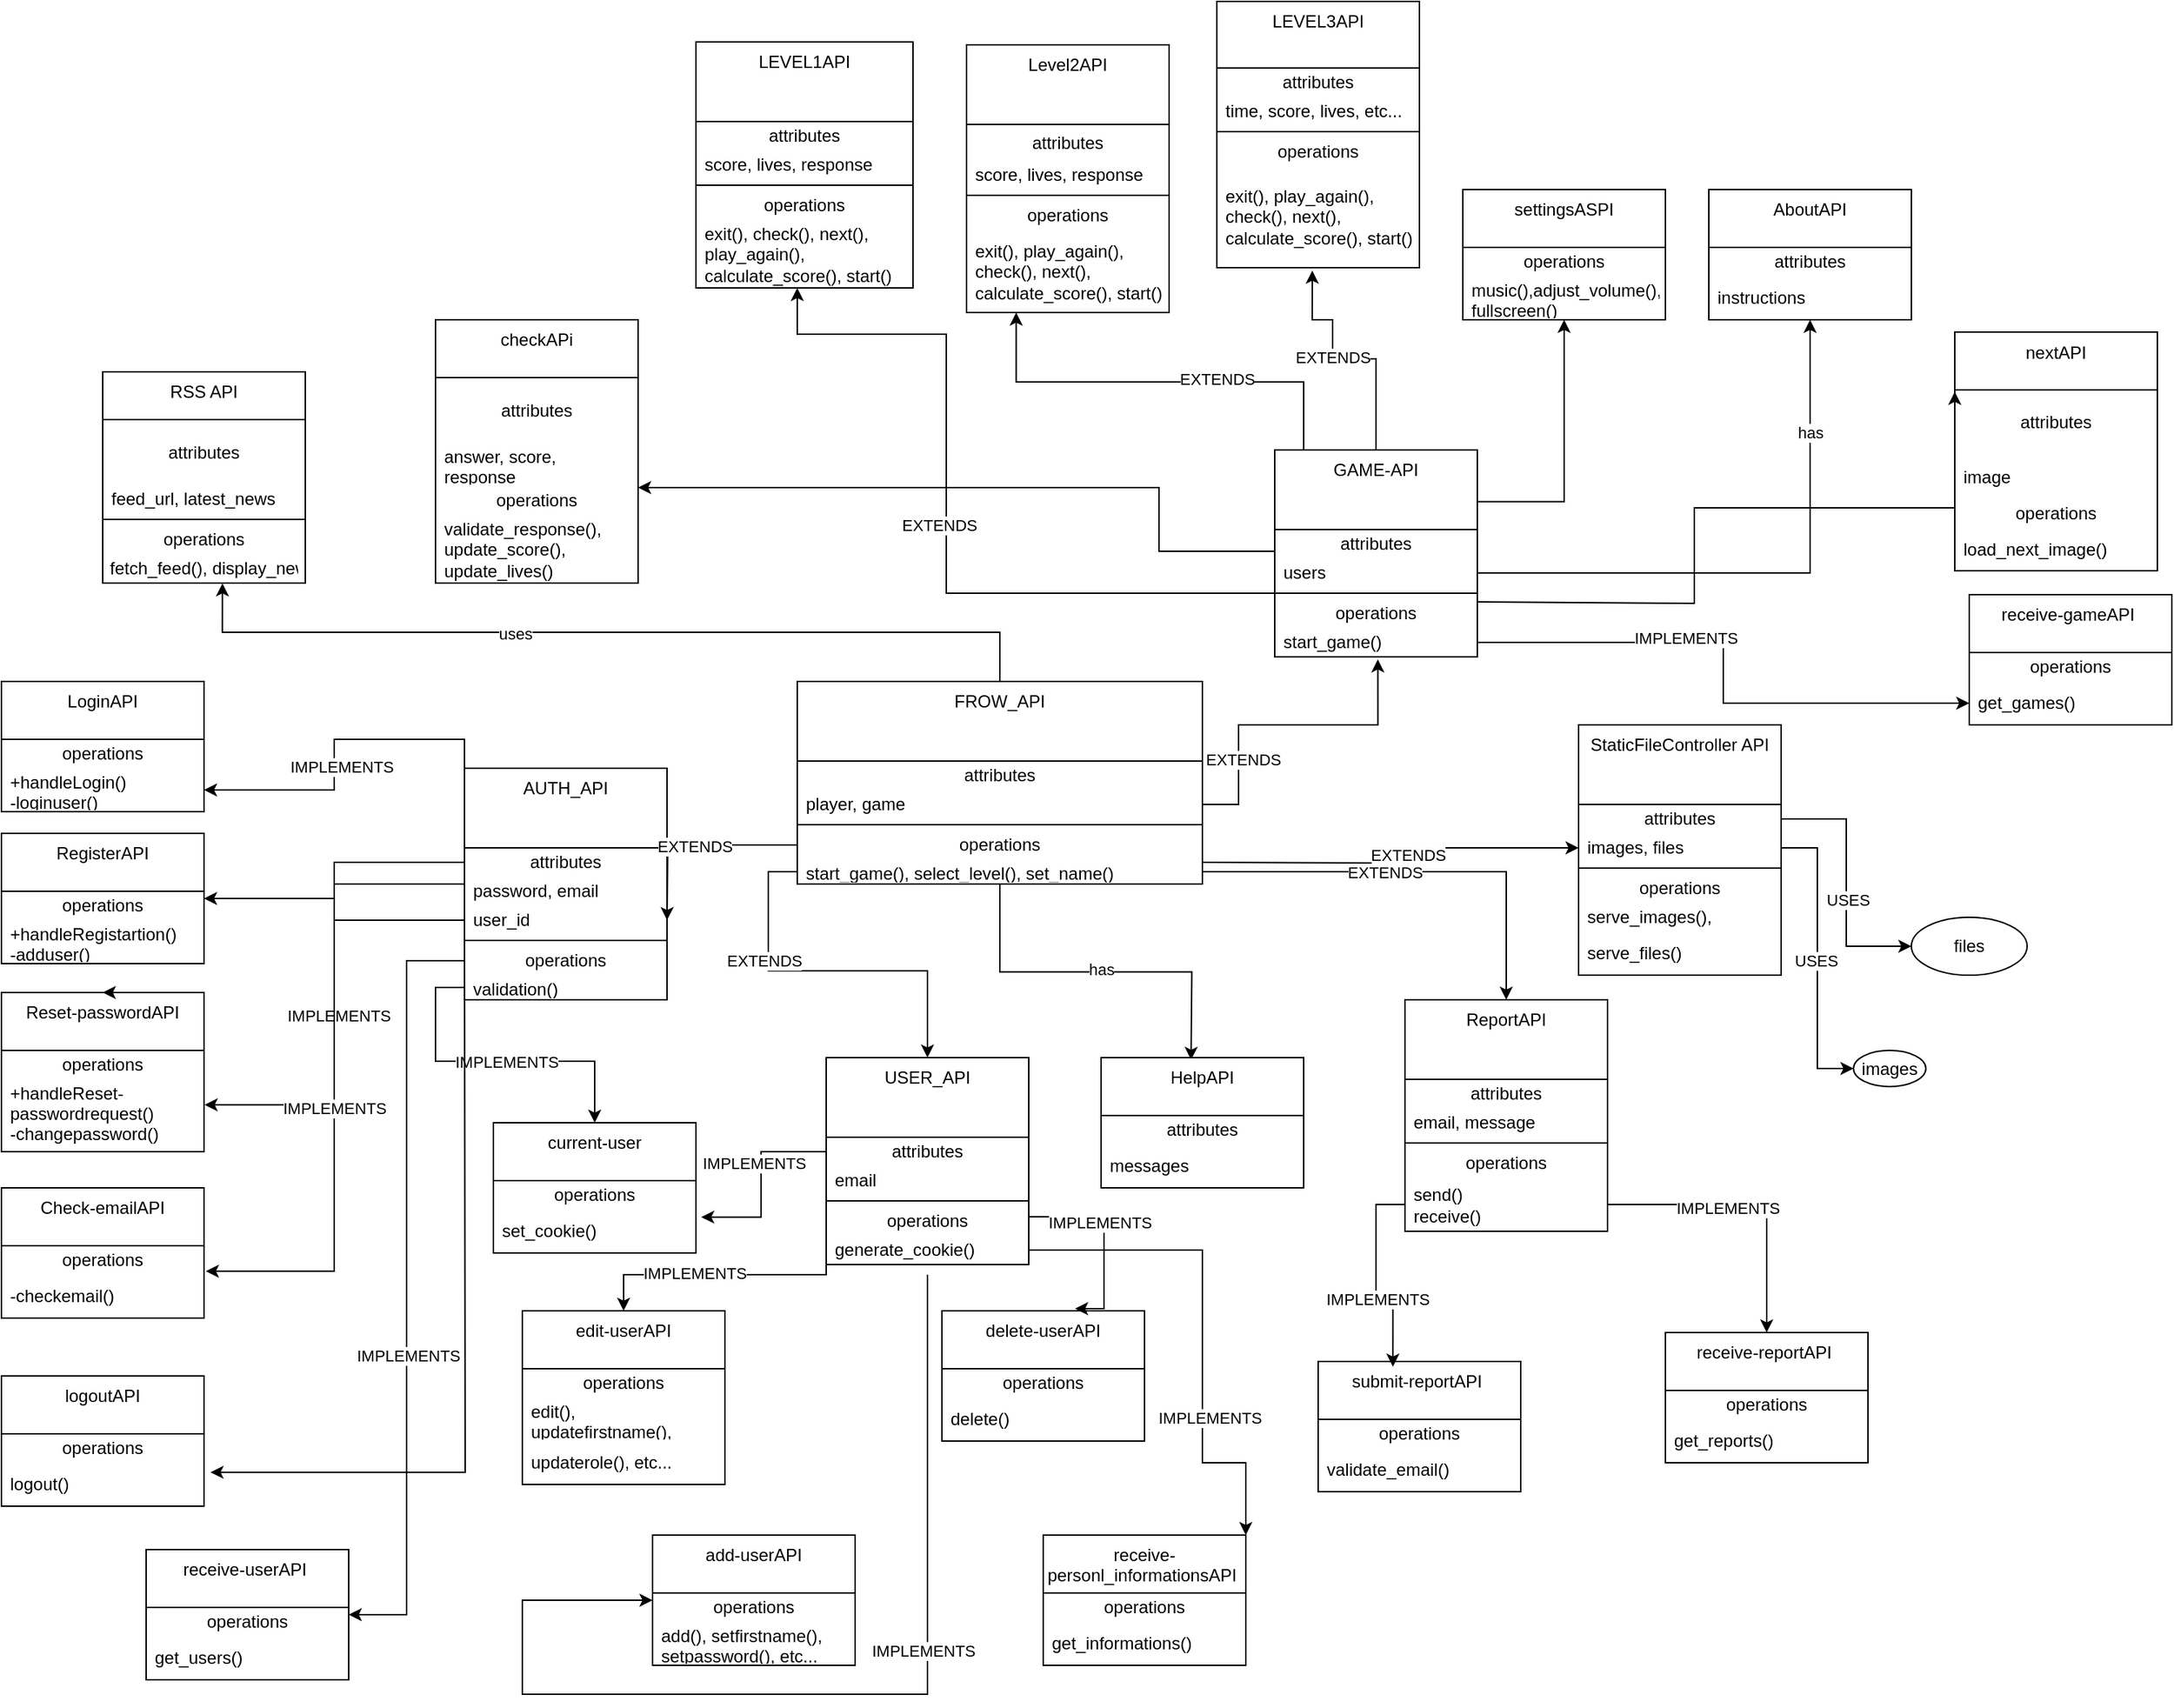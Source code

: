<mxfile version="24.6.1" type="device">
  <diagram name="Pagină-1" id="_uzdyFa1jinCLgsoed-N">
    <mxGraphModel dx="1500" dy="2068" grid="1" gridSize="10" guides="1" tooltips="1" connect="1" arrows="1" fold="1" page="1" pageScale="1" pageWidth="827" pageHeight="1169" math="0" shadow="0">
      <root>
        <mxCell id="0" />
        <mxCell id="1" parent="0" />
        <mxCell id="KvnM65vK1L9ZPpA5YvxZ-35" value="Reset-passwordAPI" style="swimlane;fontStyle=0;align=center;verticalAlign=top;childLayout=stackLayout;horizontal=1;startSize=40;horizontalStack=0;resizeParent=1;resizeParentMax=0;resizeLast=0;collapsible=0;marginBottom=0;html=1;whiteSpace=wrap;" parent="1" vertex="1">
          <mxGeometry x="20" y="425" width="140" height="110" as="geometry" />
        </mxCell>
        <mxCell id="wedNWHjtlW84W8rWBYe8-39" value="operations" style="text;html=1;strokeColor=none;fillColor=none;align=center;verticalAlign=middle;spacingLeft=4;spacingRight=4;overflow=hidden;rotatable=0;points=[[0,0.5],[1,0.5]];portConstraint=eastwest;whiteSpace=wrap;" vertex="1" parent="KvnM65vK1L9ZPpA5YvxZ-35">
          <mxGeometry y="40" width="140" height="20" as="geometry" />
        </mxCell>
        <mxCell id="KvnM65vK1L9ZPpA5YvxZ-36" value="+handle&lt;span style=&quot;text-align: center;&quot;&gt;Reset-passwordrequest()&lt;/span&gt;&lt;div&gt;&lt;span style=&quot;text-align: center;&quot;&gt;-changepassword()&lt;br&gt;&lt;br&gt;&lt;/span&gt;&lt;/div&gt;" style="text;html=1;strokeColor=none;fillColor=none;align=left;verticalAlign=middle;spacingLeft=4;spacingRight=4;overflow=hidden;rotatable=0;points=[[0,0.5],[1,0.5]];portConstraint=eastwest;whiteSpace=wrap;" parent="KvnM65vK1L9ZPpA5YvxZ-35" vertex="1">
          <mxGeometry y="60" width="140" height="50" as="geometry" />
        </mxCell>
        <mxCell id="KvnM65vK1L9ZPpA5YvxZ-37" value="Check-emailAPI" style="swimlane;fontStyle=0;align=center;verticalAlign=top;childLayout=stackLayout;horizontal=1;startSize=40;horizontalStack=0;resizeParent=1;resizeParentMax=0;resizeLast=0;collapsible=0;marginBottom=0;html=1;whiteSpace=wrap;" parent="1" vertex="1">
          <mxGeometry x="20" y="560" width="140" height="90" as="geometry" />
        </mxCell>
        <mxCell id="wedNWHjtlW84W8rWBYe8-40" value="operations" style="text;html=1;strokeColor=none;fillColor=none;align=center;verticalAlign=middle;spacingLeft=4;spacingRight=4;overflow=hidden;rotatable=0;points=[[0,0.5],[1,0.5]];portConstraint=eastwest;whiteSpace=wrap;" vertex="1" parent="KvnM65vK1L9ZPpA5YvxZ-37">
          <mxGeometry y="40" width="140" height="20" as="geometry" />
        </mxCell>
        <mxCell id="KvnM65vK1L9ZPpA5YvxZ-38" value="-checkemail()" style="text;html=1;strokeColor=none;fillColor=none;align=left;verticalAlign=middle;spacingLeft=4;spacingRight=4;overflow=hidden;rotatable=0;points=[[0,0.5],[1,0.5]];portConstraint=eastwest;whiteSpace=wrap;" parent="KvnM65vK1L9ZPpA5YvxZ-37" vertex="1">
          <mxGeometry y="60" width="140" height="30" as="geometry" />
        </mxCell>
        <mxCell id="KvnM65vK1L9ZPpA5YvxZ-39" value="LoginAPI" style="swimlane;fontStyle=0;align=center;verticalAlign=top;childLayout=stackLayout;horizontal=1;startSize=40;horizontalStack=0;resizeParent=1;resizeParentMax=0;resizeLast=0;collapsible=0;marginBottom=0;html=1;whiteSpace=wrap;" parent="1" vertex="1">
          <mxGeometry x="20" y="210" width="140" height="90" as="geometry" />
        </mxCell>
        <mxCell id="wedNWHjtlW84W8rWBYe8-37" value="operations" style="text;html=1;strokeColor=none;fillColor=none;align=center;verticalAlign=middle;spacingLeft=4;spacingRight=4;overflow=hidden;rotatable=0;points=[[0,0.5],[1,0.5]];portConstraint=eastwest;whiteSpace=wrap;" vertex="1" parent="KvnM65vK1L9ZPpA5YvxZ-39">
          <mxGeometry y="40" width="140" height="20" as="geometry" />
        </mxCell>
        <mxCell id="KvnM65vK1L9ZPpA5YvxZ-40" value="+handleLogin()&lt;div&gt;-loginuser()&lt;/div&gt;" style="text;html=1;strokeColor=none;fillColor=none;align=left;verticalAlign=middle;spacingLeft=4;spacingRight=4;overflow=hidden;rotatable=0;points=[[0,0.5],[1,0.5]];portConstraint=eastwest;whiteSpace=wrap;" parent="KvnM65vK1L9ZPpA5YvxZ-39" vertex="1">
          <mxGeometry y="60" width="140" height="30" as="geometry" />
        </mxCell>
        <mxCell id="KvnM65vK1L9ZPpA5YvxZ-41" value="RegisterAPI" style="swimlane;fontStyle=0;align=center;verticalAlign=top;childLayout=stackLayout;horizontal=1;startSize=40;horizontalStack=0;resizeParent=1;resizeParentMax=0;resizeLast=0;collapsible=0;marginBottom=0;html=1;whiteSpace=wrap;" parent="1" vertex="1">
          <mxGeometry x="20" y="315" width="140" height="90" as="geometry" />
        </mxCell>
        <mxCell id="wedNWHjtlW84W8rWBYe8-38" value="operations" style="text;html=1;strokeColor=none;fillColor=none;align=center;verticalAlign=middle;spacingLeft=4;spacingRight=4;overflow=hidden;rotatable=0;points=[[0,0.5],[1,0.5]];portConstraint=eastwest;whiteSpace=wrap;" vertex="1" parent="KvnM65vK1L9ZPpA5YvxZ-41">
          <mxGeometry y="40" width="140" height="20" as="geometry" />
        </mxCell>
        <mxCell id="KvnM65vK1L9ZPpA5YvxZ-42" value="+handleRegistartion()&lt;div&gt;-adduser()&lt;/div&gt;" style="text;html=1;strokeColor=none;fillColor=none;align=left;verticalAlign=middle;spacingLeft=4;spacingRight=4;overflow=hidden;rotatable=0;points=[[0,0.5],[1,0.5]];portConstraint=eastwest;whiteSpace=wrap;" parent="KvnM65vK1L9ZPpA5YvxZ-41" vertex="1">
          <mxGeometry y="60" width="140" height="30" as="geometry" />
        </mxCell>
        <mxCell id="KvnM65vK1L9ZPpA5YvxZ-69" style="edgeStyle=orthogonalEdgeStyle;rounded=0;orthogonalLoop=1;jettySize=auto;html=1;exitX=0;exitY=0;exitDx=0;exitDy=0;entryX=1;entryY=0.5;entryDx=0;entryDy=0;" parent="1" source="KvnM65vK1L9ZPpA5YvxZ-45" target="KvnM65vK1L9ZPpA5YvxZ-40" edge="1">
          <mxGeometry relative="1" as="geometry" />
        </mxCell>
        <mxCell id="KvnM65vK1L9ZPpA5YvxZ-200" value="IMPLEMENTS" style="edgeLabel;html=1;align=center;verticalAlign=middle;resizable=0;points=[];" parent="KvnM65vK1L9ZPpA5YvxZ-69" vertex="1" connectable="0">
          <mxGeometry x="0.099" y="5" relative="1" as="geometry">
            <mxPoint as="offset" />
          </mxGeometry>
        </mxCell>
        <mxCell id="pVZmIO8TEEdzkWBp4ram-1" style="edgeStyle=orthogonalEdgeStyle;rounded=0;orthogonalLoop=1;jettySize=auto;html=1;" parent="1" source="KvnM65vK1L9ZPpA5YvxZ-45" target="KvnM65vK1L9ZPpA5YvxZ-41" edge="1">
          <mxGeometry relative="1" as="geometry" />
        </mxCell>
        <mxCell id="KvnM65vK1L9ZPpA5YvxZ-45" value="AUTH_API" style="swimlane;fontStyle=0;align=center;verticalAlign=top;childLayout=stackLayout;horizontal=1;startSize=55;horizontalStack=0;resizeParent=1;resizeParentMax=0;resizeLast=0;collapsible=0;marginBottom=0;html=1;whiteSpace=wrap;" parent="1" vertex="1">
          <mxGeometry x="340" y="270" width="140" height="160" as="geometry" />
        </mxCell>
        <mxCell id="KvnM65vK1L9ZPpA5YvxZ-46" value="attributes" style="text;html=1;strokeColor=none;fillColor=none;align=center;verticalAlign=middle;spacingLeft=4;spacingRight=4;overflow=hidden;rotatable=0;points=[[0,0.5],[1,0.5]];portConstraint=eastwest;whiteSpace=wrap;" parent="KvnM65vK1L9ZPpA5YvxZ-45" vertex="1">
          <mxGeometry y="55" width="140" height="20" as="geometry" />
        </mxCell>
        <mxCell id="KvnM65vK1L9ZPpA5YvxZ-47" value="password, email" style="text;html=1;strokeColor=none;fillColor=none;align=left;verticalAlign=middle;spacingLeft=4;spacingRight=4;overflow=hidden;rotatable=0;points=[[0,0.5],[1,0.5]];portConstraint=eastwest;whiteSpace=wrap;" parent="KvnM65vK1L9ZPpA5YvxZ-45" vertex="1">
          <mxGeometry y="75" width="140" height="20" as="geometry" />
        </mxCell>
        <mxCell id="KvnM65vK1L9ZPpA5YvxZ-49" value="user_id" style="text;html=1;strokeColor=none;fillColor=none;align=left;verticalAlign=middle;spacingLeft=4;spacingRight=4;overflow=hidden;rotatable=0;points=[[0,0.5],[1,0.5]];portConstraint=eastwest;whiteSpace=wrap;" parent="KvnM65vK1L9ZPpA5YvxZ-45" vertex="1">
          <mxGeometry y="95" width="140" height="20" as="geometry" />
        </mxCell>
        <mxCell id="KvnM65vK1L9ZPpA5YvxZ-50" value="" style="line;strokeWidth=1;fillColor=none;align=left;verticalAlign=middle;spacingTop=-1;spacingLeft=3;spacingRight=3;rotatable=0;labelPosition=right;points=[];portConstraint=eastwest;" parent="KvnM65vK1L9ZPpA5YvxZ-45" vertex="1">
          <mxGeometry y="115" width="140" height="8" as="geometry" />
        </mxCell>
        <mxCell id="wedNWHjtlW84W8rWBYe8-4" value="operations" style="text;html=1;strokeColor=none;fillColor=none;align=center;verticalAlign=middle;spacingLeft=4;spacingRight=4;overflow=hidden;rotatable=0;points=[[0,0.5],[1,0.5]];portConstraint=eastwest;whiteSpace=wrap;" vertex="1" parent="KvnM65vK1L9ZPpA5YvxZ-45">
          <mxGeometry y="123" width="140" height="20" as="geometry" />
        </mxCell>
        <mxCell id="KvnM65vK1L9ZPpA5YvxZ-52" value="validation()" style="text;html=1;strokeColor=none;fillColor=none;align=left;verticalAlign=middle;spacingLeft=4;spacingRight=4;overflow=hidden;rotatable=0;points=[[0,0.5],[1,0.5]];portConstraint=eastwest;whiteSpace=wrap;" parent="KvnM65vK1L9ZPpA5YvxZ-45" vertex="1">
          <mxGeometry y="143" width="140" height="17" as="geometry" />
        </mxCell>
        <mxCell id="KvnM65vK1L9ZPpA5YvxZ-53" value="USER_API" style="swimlane;fontStyle=0;align=center;verticalAlign=top;childLayout=stackLayout;horizontal=1;startSize=55;horizontalStack=0;resizeParent=1;resizeParentMax=0;resizeLast=0;collapsible=0;marginBottom=0;html=1;whiteSpace=wrap;" parent="1" vertex="1">
          <mxGeometry x="590" y="470" width="140" height="143" as="geometry" />
        </mxCell>
        <mxCell id="KvnM65vK1L9ZPpA5YvxZ-54" value="attributes" style="text;html=1;strokeColor=none;fillColor=none;align=center;verticalAlign=middle;spacingLeft=4;spacingRight=4;overflow=hidden;rotatable=0;points=[[0,0.5],[1,0.5]];portConstraint=eastwest;whiteSpace=wrap;" parent="KvnM65vK1L9ZPpA5YvxZ-53" vertex="1">
          <mxGeometry y="55" width="140" height="20" as="geometry" />
        </mxCell>
        <mxCell id="KvnM65vK1L9ZPpA5YvxZ-57" value="email" style="text;html=1;strokeColor=none;fillColor=none;align=left;verticalAlign=middle;spacingLeft=4;spacingRight=4;overflow=hidden;rotatable=0;points=[[0,0.5],[1,0.5]];portConstraint=eastwest;whiteSpace=wrap;" parent="KvnM65vK1L9ZPpA5YvxZ-53" vertex="1">
          <mxGeometry y="75" width="140" height="20" as="geometry" />
        </mxCell>
        <mxCell id="KvnM65vK1L9ZPpA5YvxZ-58" value="" style="line;strokeWidth=1;fillColor=none;align=left;verticalAlign=middle;spacingTop=-1;spacingLeft=3;spacingRight=3;rotatable=0;labelPosition=right;points=[];portConstraint=eastwest;" parent="KvnM65vK1L9ZPpA5YvxZ-53" vertex="1">
          <mxGeometry y="95" width="140" height="8" as="geometry" />
        </mxCell>
        <mxCell id="KvnM65vK1L9ZPpA5YvxZ-59" value="operations" style="text;html=1;strokeColor=none;fillColor=none;align=center;verticalAlign=middle;spacingLeft=4;spacingRight=4;overflow=hidden;rotatable=0;points=[[0,0.5],[1,0.5]];portConstraint=eastwest;whiteSpace=wrap;" parent="KvnM65vK1L9ZPpA5YvxZ-53" vertex="1">
          <mxGeometry y="103" width="140" height="20" as="geometry" />
        </mxCell>
        <mxCell id="KvnM65vK1L9ZPpA5YvxZ-60" value="generate_cookie()" style="text;html=1;strokeColor=none;fillColor=none;align=left;verticalAlign=middle;spacingLeft=4;spacingRight=4;overflow=hidden;rotatable=0;points=[[0,0.5],[1,0.5]];portConstraint=eastwest;whiteSpace=wrap;" parent="KvnM65vK1L9ZPpA5YvxZ-53" vertex="1">
          <mxGeometry y="123" width="140" height="20" as="geometry" />
        </mxCell>
        <mxCell id="KvnM65vK1L9ZPpA5YvxZ-61" value="&lt;span class=&quot;hljs-keyword&quot;&gt;current&lt;/span&gt;&lt;span class=&quot;hljs-operator&quot;&gt;-&lt;/span&gt;&lt;span class=&quot;hljs-keyword&quot;&gt;user&lt;/span&gt;" style="swimlane;fontStyle=0;align=center;verticalAlign=top;childLayout=stackLayout;horizontal=1;startSize=40;horizontalStack=0;resizeParent=1;resizeParentMax=0;resizeLast=0;collapsible=0;marginBottom=0;html=1;whiteSpace=wrap;" parent="1" vertex="1">
          <mxGeometry x="360" y="515" width="140" height="90" as="geometry" />
        </mxCell>
        <mxCell id="wedNWHjtlW84W8rWBYe8-36" value="operations" style="text;html=1;strokeColor=none;fillColor=none;align=center;verticalAlign=middle;spacingLeft=4;spacingRight=4;overflow=hidden;rotatable=0;points=[[0,0.5],[1,0.5]];portConstraint=eastwest;whiteSpace=wrap;" vertex="1" parent="KvnM65vK1L9ZPpA5YvxZ-61">
          <mxGeometry y="40" width="140" height="20" as="geometry" />
        </mxCell>
        <mxCell id="KvnM65vK1L9ZPpA5YvxZ-62" value="set_cookie()" style="text;html=1;strokeColor=none;fillColor=none;align=left;verticalAlign=middle;spacingLeft=4;spacingRight=4;overflow=hidden;rotatable=0;points=[[0,0.5],[1,0.5]];portConstraint=eastwest;whiteSpace=wrap;" parent="KvnM65vK1L9ZPpA5YvxZ-61" vertex="1">
          <mxGeometry y="60" width="140" height="30" as="geometry" />
        </mxCell>
        <mxCell id="KvnM65vK1L9ZPpA5YvxZ-63" value="&lt;span class=&quot;hljs-keyword&quot;&gt;delete&lt;/span&gt;&lt;span class=&quot;hljs-operator&quot;&gt;-&lt;/span&gt;&lt;span class=&quot;hljs-keyword&quot;&gt;userAPI&lt;/span&gt;" style="swimlane;fontStyle=0;align=center;verticalAlign=top;childLayout=stackLayout;horizontal=1;startSize=40;horizontalStack=0;resizeParent=1;resizeParentMax=0;resizeLast=0;collapsible=0;marginBottom=0;html=1;whiteSpace=wrap;" parent="1" vertex="1">
          <mxGeometry x="670" y="645" width="140" height="90" as="geometry" />
        </mxCell>
        <mxCell id="wedNWHjtlW84W8rWBYe8-20" value="operations" style="text;html=1;strokeColor=none;fillColor=none;align=center;verticalAlign=middle;spacingLeft=4;spacingRight=4;overflow=hidden;rotatable=0;points=[[0,0.5],[1,0.5]];portConstraint=eastwest;whiteSpace=wrap;" vertex="1" parent="KvnM65vK1L9ZPpA5YvxZ-63">
          <mxGeometry y="40" width="140" height="20" as="geometry" />
        </mxCell>
        <mxCell id="KvnM65vK1L9ZPpA5YvxZ-64" value="delete()" style="text;html=1;strokeColor=none;fillColor=none;align=left;verticalAlign=middle;spacingLeft=4;spacingRight=4;overflow=hidden;rotatable=0;points=[[0,0.5],[1,0.5]];portConstraint=eastwest;whiteSpace=wrap;" parent="KvnM65vK1L9ZPpA5YvxZ-63" vertex="1">
          <mxGeometry y="60" width="140" height="30" as="geometry" />
        </mxCell>
        <mxCell id="KvnM65vK1L9ZPpA5YvxZ-65" value="edit&lt;span class=&quot;hljs-operator&quot;&gt;-&lt;/span&gt;&lt;span class=&quot;hljs-keyword&quot;&gt;userAPI&lt;/span&gt;" style="swimlane;fontStyle=0;align=center;verticalAlign=top;childLayout=stackLayout;horizontal=1;startSize=40;horizontalStack=0;resizeParent=1;resizeParentMax=0;resizeLast=0;collapsible=0;marginBottom=0;html=1;whiteSpace=wrap;" parent="1" vertex="1">
          <mxGeometry x="380" y="645" width="140" height="120" as="geometry" />
        </mxCell>
        <mxCell id="wedNWHjtlW84W8rWBYe8-19" value="operations" style="text;html=1;strokeColor=none;fillColor=none;align=center;verticalAlign=middle;spacingLeft=4;spacingRight=4;overflow=hidden;rotatable=0;points=[[0,0.5],[1,0.5]];portConstraint=eastwest;whiteSpace=wrap;" vertex="1" parent="KvnM65vK1L9ZPpA5YvxZ-65">
          <mxGeometry y="40" width="140" height="20" as="geometry" />
        </mxCell>
        <mxCell id="KvnM65vK1L9ZPpA5YvxZ-66" value="edit(), updatefirstname()," style="text;html=1;strokeColor=none;fillColor=none;align=left;verticalAlign=middle;spacingLeft=4;spacingRight=4;overflow=hidden;rotatable=0;points=[[0,0.5],[1,0.5]];portConstraint=eastwest;whiteSpace=wrap;" parent="KvnM65vK1L9ZPpA5YvxZ-65" vertex="1">
          <mxGeometry y="60" width="140" height="30" as="geometry" />
        </mxCell>
        <mxCell id="wedNWHjtlW84W8rWBYe8-22" value="updaterole(), etc..." style="text;html=1;strokeColor=none;fillColor=none;align=left;verticalAlign=middle;spacingLeft=4;spacingRight=4;overflow=hidden;rotatable=0;points=[[0,0.5],[1,0.5]];portConstraint=eastwest;whiteSpace=wrap;" vertex="1" parent="KvnM65vK1L9ZPpA5YvxZ-65">
          <mxGeometry y="90" width="140" height="30" as="geometry" />
        </mxCell>
        <mxCell id="KvnM65vK1L9ZPpA5YvxZ-70" style="edgeStyle=orthogonalEdgeStyle;rounded=0;orthogonalLoop=1;jettySize=auto;html=1;entryX=1.009;entryY=-0.08;entryDx=0;entryDy=0;entryPerimeter=0;" parent="1" source="KvnM65vK1L9ZPpA5YvxZ-46" target="KvnM65vK1L9ZPpA5YvxZ-38" edge="1">
          <mxGeometry relative="1" as="geometry" />
        </mxCell>
        <mxCell id="KvnM65vK1L9ZPpA5YvxZ-199" value="IMPLEMENTS" style="edgeLabel;html=1;align=center;verticalAlign=middle;resizable=0;points=[];" parent="KvnM65vK1L9ZPpA5YvxZ-70" vertex="1" connectable="0">
          <mxGeometry x="-0.152" y="2" relative="1" as="geometry">
            <mxPoint x="1" as="offset" />
          </mxGeometry>
        </mxCell>
        <mxCell id="KvnM65vK1L9ZPpA5YvxZ-71" style="edgeStyle=orthogonalEdgeStyle;rounded=0;orthogonalLoop=1;jettySize=auto;html=1;exitX=0;exitY=0.5;exitDx=0;exitDy=0;entryX=1.003;entryY=0.352;entryDx=0;entryDy=0;entryPerimeter=0;" parent="1" source="KvnM65vK1L9ZPpA5YvxZ-49" target="KvnM65vK1L9ZPpA5YvxZ-36" edge="1">
          <mxGeometry relative="1" as="geometry" />
        </mxCell>
        <mxCell id="KvnM65vK1L9ZPpA5YvxZ-197" value="IMPLEMENTS" style="edgeLabel;html=1;align=center;verticalAlign=middle;resizable=0;points=[];" parent="KvnM65vK1L9ZPpA5YvxZ-71" vertex="1" connectable="0">
          <mxGeometry x="-0.016" y="-2" relative="1" as="geometry">
            <mxPoint x="2" y="69" as="offset" />
          </mxGeometry>
        </mxCell>
        <mxCell id="KvnM65vK1L9ZPpA5YvxZ-72" style="edgeStyle=orthogonalEdgeStyle;rounded=0;orthogonalLoop=1;jettySize=auto;html=1;exitX=0;exitY=0.5;exitDx=0;exitDy=0;" parent="1" source="KvnM65vK1L9ZPpA5YvxZ-52" target="KvnM65vK1L9ZPpA5YvxZ-61" edge="1">
          <mxGeometry relative="1" as="geometry" />
        </mxCell>
        <mxCell id="KvnM65vK1L9ZPpA5YvxZ-198" value="IMPLEMENTS" style="edgeLabel;html=1;align=center;verticalAlign=middle;resizable=0;points=[];" parent="KvnM65vK1L9ZPpA5YvxZ-72" vertex="1" connectable="0">
          <mxGeometry x="0.071" relative="1" as="geometry">
            <mxPoint as="offset" />
          </mxGeometry>
        </mxCell>
        <mxCell id="KvnM65vK1L9ZPpA5YvxZ-73" style="edgeStyle=orthogonalEdgeStyle;rounded=0;orthogonalLoop=1;jettySize=auto;html=1;entryX=1.026;entryY=0.173;entryDx=0;entryDy=0;entryPerimeter=0;" parent="1" source="KvnM65vK1L9ZPpA5YvxZ-54" target="KvnM65vK1L9ZPpA5YvxZ-62" edge="1">
          <mxGeometry relative="1" as="geometry" />
        </mxCell>
        <mxCell id="KvnM65vK1L9ZPpA5YvxZ-196" value="IMPLEMENTS" style="edgeLabel;html=1;align=center;verticalAlign=middle;resizable=0;points=[];" parent="KvnM65vK1L9ZPpA5YvxZ-73" vertex="1" connectable="0">
          <mxGeometry x="-0.192" y="-3" relative="1" as="geometry">
            <mxPoint x="-2" as="offset" />
          </mxGeometry>
        </mxCell>
        <mxCell id="KvnM65vK1L9ZPpA5YvxZ-74" style="edgeStyle=orthogonalEdgeStyle;rounded=0;orthogonalLoop=1;jettySize=auto;html=1;exitX=0;exitY=0.5;exitDx=0;exitDy=0;entryX=0.5;entryY=0;entryDx=0;entryDy=0;" parent="1" source="KvnM65vK1L9ZPpA5YvxZ-60" target="KvnM65vK1L9ZPpA5YvxZ-65" edge="1">
          <mxGeometry relative="1" as="geometry">
            <Array as="points">
              <mxPoint x="590" y="620" />
              <mxPoint x="450" y="620" />
            </Array>
          </mxGeometry>
        </mxCell>
        <mxCell id="KvnM65vK1L9ZPpA5YvxZ-195" value="IMPLEMENTS" style="edgeLabel;html=1;align=center;verticalAlign=middle;resizable=0;points=[];" parent="KvnM65vK1L9ZPpA5YvxZ-74" vertex="1" connectable="0">
          <mxGeometry x="0.188" y="-1" relative="1" as="geometry">
            <mxPoint as="offset" />
          </mxGeometry>
        </mxCell>
        <mxCell id="KvnM65vK1L9ZPpA5YvxZ-75" style="edgeStyle=orthogonalEdgeStyle;rounded=0;orthogonalLoop=1;jettySize=auto;html=1;entryX=0.657;entryY=-0.017;entryDx=0;entryDy=0;entryPerimeter=0;exitX=1;exitY=0.5;exitDx=0;exitDy=0;" parent="1" source="KvnM65vK1L9ZPpA5YvxZ-57" target="KvnM65vK1L9ZPpA5YvxZ-63" edge="1">
          <mxGeometry relative="1" as="geometry">
            <Array as="points">
              <mxPoint x="730" y="580" />
              <mxPoint x="782" y="580" />
            </Array>
          </mxGeometry>
        </mxCell>
        <mxCell id="KvnM65vK1L9ZPpA5YvxZ-194" value="IMPLEMENTS" style="edgeLabel;html=1;align=center;verticalAlign=middle;resizable=0;points=[];" parent="KvnM65vK1L9ZPpA5YvxZ-75" vertex="1" connectable="0">
          <mxGeometry x="0.018" y="-3" relative="1" as="geometry">
            <mxPoint y="-1" as="offset" />
          </mxGeometry>
        </mxCell>
        <mxCell id="KvnM65vK1L9ZPpA5YvxZ-76" value="ReportAPI" style="swimlane;fontStyle=0;align=center;verticalAlign=top;childLayout=stackLayout;horizontal=1;startSize=55;horizontalStack=0;resizeParent=1;resizeParentMax=0;resizeLast=0;collapsible=0;marginBottom=0;html=1;whiteSpace=wrap;" parent="1" vertex="1">
          <mxGeometry x="990" y="430" width="140" height="160" as="geometry" />
        </mxCell>
        <mxCell id="KvnM65vK1L9ZPpA5YvxZ-77" value="attributes" style="text;html=1;strokeColor=none;fillColor=none;align=center;verticalAlign=middle;spacingLeft=4;spacingRight=4;overflow=hidden;rotatable=0;points=[[0,0.5],[1,0.5]];portConstraint=eastwest;whiteSpace=wrap;" parent="KvnM65vK1L9ZPpA5YvxZ-76" vertex="1">
          <mxGeometry y="55" width="140" height="20" as="geometry" />
        </mxCell>
        <mxCell id="KvnM65vK1L9ZPpA5YvxZ-78" value="email, message" style="text;html=1;strokeColor=none;fillColor=none;align=left;verticalAlign=middle;spacingLeft=4;spacingRight=4;overflow=hidden;rotatable=0;points=[[0,0.5],[1,0.5]];portConstraint=eastwest;whiteSpace=wrap;" parent="KvnM65vK1L9ZPpA5YvxZ-76" vertex="1">
          <mxGeometry y="75" width="140" height="20" as="geometry" />
        </mxCell>
        <mxCell id="KvnM65vK1L9ZPpA5YvxZ-81" value="" style="line;strokeWidth=1;fillColor=none;align=left;verticalAlign=middle;spacingTop=-1;spacingLeft=3;spacingRight=3;rotatable=0;labelPosition=right;points=[];portConstraint=eastwest;" parent="KvnM65vK1L9ZPpA5YvxZ-76" vertex="1">
          <mxGeometry y="95" width="140" height="8" as="geometry" />
        </mxCell>
        <mxCell id="KvnM65vK1L9ZPpA5YvxZ-82" value="operations" style="text;html=1;strokeColor=none;fillColor=none;align=center;verticalAlign=middle;spacingLeft=4;spacingRight=4;overflow=hidden;rotatable=0;points=[[0,0.5],[1,0.5]];portConstraint=eastwest;whiteSpace=wrap;" parent="KvnM65vK1L9ZPpA5YvxZ-76" vertex="1">
          <mxGeometry y="103" width="140" height="20" as="geometry" />
        </mxCell>
        <mxCell id="KvnM65vK1L9ZPpA5YvxZ-83" value="send()&lt;br&gt;receive()" style="text;html=1;strokeColor=none;fillColor=none;align=left;verticalAlign=middle;spacingLeft=4;spacingRight=4;overflow=hidden;rotatable=0;points=[[0,0.5],[1,0.5]];portConstraint=eastwest;whiteSpace=wrap;" parent="KvnM65vK1L9ZPpA5YvxZ-76" vertex="1">
          <mxGeometry y="123" width="140" height="37" as="geometry" />
        </mxCell>
        <mxCell id="KvnM65vK1L9ZPpA5YvxZ-86" value="submit&lt;span class=&quot;hljs-operator&quot;&gt;-&lt;/span&gt;reportAPI&amp;nbsp;" style="swimlane;fontStyle=0;align=center;verticalAlign=top;childLayout=stackLayout;horizontal=1;startSize=40;horizontalStack=0;resizeParent=1;resizeParentMax=0;resizeLast=0;collapsible=0;marginBottom=0;html=1;whiteSpace=wrap;" parent="1" vertex="1">
          <mxGeometry x="930" y="680" width="140" height="90" as="geometry" />
        </mxCell>
        <mxCell id="wedNWHjtlW84W8rWBYe8-21" value="operations" style="text;html=1;strokeColor=none;fillColor=none;align=center;verticalAlign=middle;spacingLeft=4;spacingRight=4;overflow=hidden;rotatable=0;points=[[0,0.5],[1,0.5]];portConstraint=eastwest;whiteSpace=wrap;" vertex="1" parent="KvnM65vK1L9ZPpA5YvxZ-86">
          <mxGeometry y="40" width="140" height="20" as="geometry" />
        </mxCell>
        <mxCell id="KvnM65vK1L9ZPpA5YvxZ-87" value="validate_email()" style="text;html=1;strokeColor=none;fillColor=none;align=left;verticalAlign=middle;spacingLeft=4;spacingRight=4;overflow=hidden;rotatable=0;points=[[0,0.5],[1,0.5]];portConstraint=eastwest;whiteSpace=wrap;" parent="KvnM65vK1L9ZPpA5YvxZ-86" vertex="1">
          <mxGeometry y="60" width="140" height="30" as="geometry" />
        </mxCell>
        <mxCell id="KvnM65vK1L9ZPpA5YvxZ-88" style="edgeStyle=orthogonalEdgeStyle;rounded=0;orthogonalLoop=1;jettySize=auto;html=1;exitX=0;exitY=0.5;exitDx=0;exitDy=0;entryX=0.369;entryY=0.04;entryDx=0;entryDy=0;entryPerimeter=0;" parent="1" source="KvnM65vK1L9ZPpA5YvxZ-83" target="KvnM65vK1L9ZPpA5YvxZ-86" edge="1">
          <mxGeometry relative="1" as="geometry" />
        </mxCell>
        <mxCell id="KvnM65vK1L9ZPpA5YvxZ-193" value="IMPLEMENTS" style="edgeLabel;html=1;align=center;verticalAlign=middle;resizable=0;points=[];" parent="KvnM65vK1L9ZPpA5YvxZ-88" vertex="1" connectable="0">
          <mxGeometry x="0.176" y="-2" relative="1" as="geometry">
            <mxPoint as="offset" />
          </mxGeometry>
        </mxCell>
        <mxCell id="KvnM65vK1L9ZPpA5YvxZ-96" value="&amp;nbsp;StaticFileController API&amp;nbsp;" style="swimlane;fontStyle=0;align=center;verticalAlign=top;childLayout=stackLayout;horizontal=1;startSize=55;horizontalStack=0;resizeParent=1;resizeParentMax=0;resizeLast=0;collapsible=0;marginBottom=0;html=1;whiteSpace=wrap;" parent="1" vertex="1">
          <mxGeometry x="1110" y="240" width="140" height="173" as="geometry" />
        </mxCell>
        <mxCell id="KvnM65vK1L9ZPpA5YvxZ-97" value="attributes" style="text;html=1;strokeColor=none;fillColor=none;align=center;verticalAlign=middle;spacingLeft=4;spacingRight=4;overflow=hidden;rotatable=0;points=[[0,0.5],[1,0.5]];portConstraint=eastwest;whiteSpace=wrap;" parent="KvnM65vK1L9ZPpA5YvxZ-96" vertex="1">
          <mxGeometry y="55" width="140" height="20" as="geometry" />
        </mxCell>
        <mxCell id="KvnM65vK1L9ZPpA5YvxZ-98" value="images, files" style="text;html=1;strokeColor=none;fillColor=none;align=left;verticalAlign=middle;spacingLeft=4;spacingRight=4;overflow=hidden;rotatable=0;points=[[0,0.5],[1,0.5]];portConstraint=eastwest;whiteSpace=wrap;" parent="KvnM65vK1L9ZPpA5YvxZ-96" vertex="1">
          <mxGeometry y="75" width="140" height="20" as="geometry" />
        </mxCell>
        <mxCell id="KvnM65vK1L9ZPpA5YvxZ-101" value="" style="line;strokeWidth=1;fillColor=none;align=left;verticalAlign=middle;spacingTop=-1;spacingLeft=3;spacingRight=3;rotatable=0;labelPosition=right;points=[];portConstraint=eastwest;" parent="KvnM65vK1L9ZPpA5YvxZ-96" vertex="1">
          <mxGeometry y="95" width="140" height="8" as="geometry" />
        </mxCell>
        <mxCell id="KvnM65vK1L9ZPpA5YvxZ-102" value="operations" style="text;html=1;strokeColor=none;fillColor=none;align=center;verticalAlign=middle;spacingLeft=4;spacingRight=4;overflow=hidden;rotatable=0;points=[[0,0.5],[1,0.5]];portConstraint=eastwest;whiteSpace=wrap;" parent="KvnM65vK1L9ZPpA5YvxZ-96" vertex="1">
          <mxGeometry y="103" width="140" height="20" as="geometry" />
        </mxCell>
        <mxCell id="KvnM65vK1L9ZPpA5YvxZ-103" value="serve_images()," style="text;html=1;strokeColor=none;fillColor=none;align=left;verticalAlign=middle;spacingLeft=4;spacingRight=4;overflow=hidden;rotatable=0;points=[[0,0.5],[1,0.5]];portConstraint=eastwest;whiteSpace=wrap;" parent="KvnM65vK1L9ZPpA5YvxZ-96" vertex="1">
          <mxGeometry y="123" width="140" height="20" as="geometry" />
        </mxCell>
        <mxCell id="wedNWHjtlW84W8rWBYe8-13" value="serve_files()" style="text;html=1;strokeColor=none;fillColor=none;align=left;verticalAlign=middle;spacingLeft=4;spacingRight=4;overflow=hidden;rotatable=0;points=[[0,0.5],[1,0.5]];portConstraint=eastwest;whiteSpace=wrap;" vertex="1" parent="KvnM65vK1L9ZPpA5YvxZ-96">
          <mxGeometry y="143" width="140" height="30" as="geometry" />
        </mxCell>
        <mxCell id="KvnM65vK1L9ZPpA5YvxZ-104" value="images" style="ellipse;html=1;whiteSpace=wrap;" parent="1" vertex="1">
          <mxGeometry x="1300" y="465" width="50" height="25" as="geometry" />
        </mxCell>
        <mxCell id="KvnM65vK1L9ZPpA5YvxZ-105" style="edgeStyle=orthogonalEdgeStyle;rounded=0;orthogonalLoop=1;jettySize=auto;html=1;exitX=1;exitY=0.5;exitDx=0;exitDy=0;entryX=0;entryY=0.5;entryDx=0;entryDy=0;" parent="1" source="KvnM65vK1L9ZPpA5YvxZ-98" target="KvnM65vK1L9ZPpA5YvxZ-104" edge="1">
          <mxGeometry relative="1" as="geometry" />
        </mxCell>
        <mxCell id="KvnM65vK1L9ZPpA5YvxZ-191" value="USES" style="edgeLabel;html=1;align=center;verticalAlign=middle;resizable=0;points=[];" parent="KvnM65vK1L9ZPpA5YvxZ-105" vertex="1" connectable="0">
          <mxGeometry x="0.013" y="-1" relative="1" as="geometry">
            <mxPoint as="offset" />
          </mxGeometry>
        </mxCell>
        <mxCell id="KvnM65vK1L9ZPpA5YvxZ-136" style="edgeStyle=orthogonalEdgeStyle;rounded=0;orthogonalLoop=1;jettySize=auto;html=1;exitX=1;exitY=0.25;exitDx=0;exitDy=0;" parent="1" source="KvnM65vK1L9ZPpA5YvxZ-113" target="KvnM65vK1L9ZPpA5YvxZ-131" edge="1">
          <mxGeometry relative="1" as="geometry" />
        </mxCell>
        <mxCell id="KvnM65vK1L9ZPpA5YvxZ-164" style="edgeStyle=orthogonalEdgeStyle;rounded=0;orthogonalLoop=1;jettySize=auto;html=1;exitX=0.5;exitY=0;exitDx=0;exitDy=0;entryX=0.471;entryY=1.029;entryDx=0;entryDy=0;entryPerimeter=0;" parent="1" source="KvnM65vK1L9ZPpA5YvxZ-113" edge="1" target="KvnM65vK1L9ZPpA5YvxZ-144">
          <mxGeometry relative="1" as="geometry">
            <mxPoint x="1220" y="-30" as="targetPoint" />
            <Array as="points">
              <mxPoint x="970" y="-13" />
              <mxPoint x="940" y="-13" />
              <mxPoint x="940" y="-40" />
              <mxPoint x="926" y="-40" />
            </Array>
          </mxGeometry>
        </mxCell>
        <mxCell id="KvnM65vK1L9ZPpA5YvxZ-190" value="EXTENDS" style="edgeLabel;html=1;align=center;verticalAlign=middle;resizable=0;points=[];" parent="KvnM65vK1L9ZPpA5YvxZ-164" vertex="1" connectable="0">
          <mxGeometry x="0.094" y="-1" relative="1" as="geometry">
            <mxPoint x="-1" as="offset" />
          </mxGeometry>
        </mxCell>
        <mxCell id="KvnM65vK1L9ZPpA5YvxZ-165" style="edgeStyle=orthogonalEdgeStyle;rounded=0;orthogonalLoop=1;jettySize=auto;html=1;entryX=0.245;entryY=1;entryDx=0;entryDy=0;entryPerimeter=0;" parent="1" source="KvnM65vK1L9ZPpA5YvxZ-113" target="KvnM65vK1L9ZPpA5YvxZ-152" edge="1">
          <mxGeometry relative="1" as="geometry">
            <mxPoint x="860" y="-10" as="targetPoint" />
            <Array as="points">
              <mxPoint x="920" y="3" />
              <mxPoint x="721" y="3" />
            </Array>
          </mxGeometry>
        </mxCell>
        <mxCell id="KvnM65vK1L9ZPpA5YvxZ-189" value="EXTENDS" style="edgeLabel;html=1;align=center;verticalAlign=middle;resizable=0;points=[];" parent="KvnM65vK1L9ZPpA5YvxZ-165" vertex="1" connectable="0">
          <mxGeometry x="-0.268" y="-2" relative="1" as="geometry">
            <mxPoint as="offset" />
          </mxGeometry>
        </mxCell>
        <mxCell id="KvnM65vK1L9ZPpA5YvxZ-113" value="GAME-API" style="swimlane;fontStyle=0;align=center;verticalAlign=top;childLayout=stackLayout;horizontal=1;startSize=55;horizontalStack=0;resizeParent=1;resizeParentMax=0;resizeLast=0;collapsible=0;marginBottom=0;html=1;whiteSpace=wrap;" parent="1" vertex="1">
          <mxGeometry x="900" y="50" width="140" height="143" as="geometry" />
        </mxCell>
        <mxCell id="KvnM65vK1L9ZPpA5YvxZ-114" value="attributes" style="text;html=1;strokeColor=none;fillColor=none;align=center;verticalAlign=middle;spacingLeft=4;spacingRight=4;overflow=hidden;rotatable=0;points=[[0,0.5],[1,0.5]];portConstraint=eastwest;whiteSpace=wrap;" parent="KvnM65vK1L9ZPpA5YvxZ-113" vertex="1">
          <mxGeometry y="55" width="140" height="20" as="geometry" />
        </mxCell>
        <mxCell id="KvnM65vK1L9ZPpA5YvxZ-115" value="users" style="text;html=1;strokeColor=none;fillColor=none;align=left;verticalAlign=middle;spacingLeft=4;spacingRight=4;overflow=hidden;rotatable=0;points=[[0,0.5],[1,0.5]];portConstraint=eastwest;whiteSpace=wrap;" parent="KvnM65vK1L9ZPpA5YvxZ-113" vertex="1">
          <mxGeometry y="75" width="140" height="20" as="geometry" />
        </mxCell>
        <mxCell id="KvnM65vK1L9ZPpA5YvxZ-118" value="" style="line;strokeWidth=1;fillColor=none;align=left;verticalAlign=middle;spacingTop=-1;spacingLeft=3;spacingRight=3;rotatable=0;labelPosition=right;points=[];portConstraint=eastwest;" parent="KvnM65vK1L9ZPpA5YvxZ-113" vertex="1">
          <mxGeometry y="95" width="140" height="8" as="geometry" />
        </mxCell>
        <mxCell id="KvnM65vK1L9ZPpA5YvxZ-119" value="operations" style="text;html=1;strokeColor=none;fillColor=none;align=center;verticalAlign=middle;spacingLeft=4;spacingRight=4;overflow=hidden;rotatable=0;points=[[0,0.5],[1,0.5]];portConstraint=eastwest;whiteSpace=wrap;" parent="KvnM65vK1L9ZPpA5YvxZ-113" vertex="1">
          <mxGeometry y="103" width="140" height="20" as="geometry" />
        </mxCell>
        <mxCell id="KvnM65vK1L9ZPpA5YvxZ-120" value="start_game()" style="text;html=1;strokeColor=none;fillColor=none;align=left;verticalAlign=middle;spacingLeft=4;spacingRight=4;overflow=hidden;rotatable=0;points=[[0,0.5],[1,0.5]];portConstraint=eastwest;whiteSpace=wrap;" parent="KvnM65vK1L9ZPpA5YvxZ-113" vertex="1">
          <mxGeometry y="123" width="140" height="20" as="geometry" />
        </mxCell>
        <mxCell id="KvnM65vK1L9ZPpA5YvxZ-131" value="settingsASPI" style="swimlane;fontStyle=0;align=center;verticalAlign=top;childLayout=stackLayout;horizontal=1;startSize=40;horizontalStack=0;resizeParent=1;resizeParentMax=0;resizeLast=0;collapsible=0;marginBottom=0;html=1;whiteSpace=wrap;" parent="1" vertex="1">
          <mxGeometry x="1030" y="-130" width="140" height="90" as="geometry" />
        </mxCell>
        <mxCell id="wedNWHjtlW84W8rWBYe8-10" value="operations" style="text;html=1;strokeColor=none;fillColor=none;align=center;verticalAlign=middle;spacingLeft=4;spacingRight=4;overflow=hidden;rotatable=0;points=[[0,0.5],[1,0.5]];portConstraint=eastwest;whiteSpace=wrap;" vertex="1" parent="KvnM65vK1L9ZPpA5YvxZ-131">
          <mxGeometry y="40" width="140" height="20" as="geometry" />
        </mxCell>
        <mxCell id="KvnM65vK1L9ZPpA5YvxZ-132" value="music(),adjust_volume(), fullscreen()" style="text;html=1;strokeColor=none;fillColor=none;align=left;verticalAlign=middle;spacingLeft=4;spacingRight=4;overflow=hidden;rotatable=0;points=[[0,0.5],[1,0.5]];portConstraint=eastwest;whiteSpace=wrap;" parent="KvnM65vK1L9ZPpA5YvxZ-131" vertex="1">
          <mxGeometry y="60" width="140" height="30" as="geometry" />
        </mxCell>
        <mxCell id="KvnM65vK1L9ZPpA5YvxZ-137" value="LEVEL3API" style="swimlane;fontStyle=0;align=center;verticalAlign=top;childLayout=stackLayout;horizontal=1;startSize=46;horizontalStack=0;resizeParent=1;resizeParentMax=0;resizeLast=0;collapsible=0;marginBottom=0;html=1;whiteSpace=wrap;" parent="1" vertex="1">
          <mxGeometry x="860" y="-260" width="140" height="184" as="geometry" />
        </mxCell>
        <mxCell id="KvnM65vK1L9ZPpA5YvxZ-138" value="attributes" style="text;html=1;strokeColor=none;fillColor=none;align=center;verticalAlign=middle;spacingLeft=4;spacingRight=4;overflow=hidden;rotatable=0;points=[[0,0.5],[1,0.5]];portConstraint=eastwest;whiteSpace=wrap;" parent="KvnM65vK1L9ZPpA5YvxZ-137" vertex="1">
          <mxGeometry y="46" width="140" height="20" as="geometry" />
        </mxCell>
        <mxCell id="KvnM65vK1L9ZPpA5YvxZ-139" value="&lt;div&gt;time, score, lives, etc...&lt;/div&gt;&lt;div&gt;&lt;br&gt;&lt;/div&gt;" style="text;html=1;strokeColor=none;fillColor=none;align=left;verticalAlign=middle;spacingLeft=4;spacingRight=4;overflow=hidden;rotatable=0;points=[[0,0.5],[1,0.5]];portConstraint=eastwest;whiteSpace=wrap;" parent="KvnM65vK1L9ZPpA5YvxZ-137" vertex="1">
          <mxGeometry y="66" width="140" height="20" as="geometry" />
        </mxCell>
        <mxCell id="KvnM65vK1L9ZPpA5YvxZ-142" value="" style="line;strokeWidth=1;fillColor=none;align=left;verticalAlign=middle;spacingTop=-1;spacingLeft=3;spacingRight=3;rotatable=0;labelPosition=right;points=[];portConstraint=eastwest;" parent="KvnM65vK1L9ZPpA5YvxZ-137" vertex="1">
          <mxGeometry y="86" width="140" height="8" as="geometry" />
        </mxCell>
        <mxCell id="KvnM65vK1L9ZPpA5YvxZ-143" value="operations" style="text;html=1;strokeColor=none;fillColor=none;align=center;verticalAlign=middle;spacingLeft=4;spacingRight=4;overflow=hidden;rotatable=0;points=[[0,0.5],[1,0.5]];portConstraint=eastwest;whiteSpace=wrap;" parent="KvnM65vK1L9ZPpA5YvxZ-137" vertex="1">
          <mxGeometry y="94" width="140" height="20" as="geometry" />
        </mxCell>
        <mxCell id="KvnM65vK1L9ZPpA5YvxZ-144" value="exit(), play_again(), check(), next(), calculate_score(), start()" style="text;html=1;strokeColor=none;fillColor=none;align=left;verticalAlign=middle;spacingLeft=4;spacingRight=4;overflow=hidden;rotatable=0;points=[[0,0.5],[1,0.5]];portConstraint=eastwest;whiteSpace=wrap;" parent="KvnM65vK1L9ZPpA5YvxZ-137" vertex="1">
          <mxGeometry y="114" width="140" height="70" as="geometry" />
        </mxCell>
        <mxCell id="KvnM65vK1L9ZPpA5YvxZ-145" value="Level2API" style="swimlane;fontStyle=0;align=center;verticalAlign=top;childLayout=stackLayout;horizontal=1;startSize=55;horizontalStack=0;resizeParent=1;resizeParentMax=0;resizeLast=0;collapsible=0;marginBottom=0;html=1;whiteSpace=wrap;" parent="1" vertex="1">
          <mxGeometry x="687" y="-230" width="140" height="185" as="geometry" />
        </mxCell>
        <mxCell id="KvnM65vK1L9ZPpA5YvxZ-146" value="attributes" style="text;html=1;strokeColor=none;fillColor=none;align=center;verticalAlign=middle;spacingLeft=4;spacingRight=4;overflow=hidden;rotatable=0;points=[[0,0.5],[1,0.5]];portConstraint=eastwest;whiteSpace=wrap;" parent="KvnM65vK1L9ZPpA5YvxZ-145" vertex="1">
          <mxGeometry y="55" width="140" height="25" as="geometry" />
        </mxCell>
        <mxCell id="KvnM65vK1L9ZPpA5YvxZ-147" value="score, lives, response" style="text;html=1;strokeColor=none;fillColor=none;align=left;verticalAlign=middle;spacingLeft=4;spacingRight=4;overflow=hidden;rotatable=0;points=[[0,0.5],[1,0.5]];portConstraint=eastwest;whiteSpace=wrap;" parent="KvnM65vK1L9ZPpA5YvxZ-145" vertex="1">
          <mxGeometry y="80" width="140" height="20" as="geometry" />
        </mxCell>
        <mxCell id="KvnM65vK1L9ZPpA5YvxZ-150" value="" style="line;strokeWidth=1;fillColor=none;align=left;verticalAlign=middle;spacingTop=-1;spacingLeft=3;spacingRight=3;rotatable=0;labelPosition=right;points=[];portConstraint=eastwest;" parent="KvnM65vK1L9ZPpA5YvxZ-145" vertex="1">
          <mxGeometry y="100" width="140" height="8" as="geometry" />
        </mxCell>
        <mxCell id="KvnM65vK1L9ZPpA5YvxZ-151" value="operations" style="text;html=1;strokeColor=none;fillColor=none;align=center;verticalAlign=middle;spacingLeft=4;spacingRight=4;overflow=hidden;rotatable=0;points=[[0,0.5],[1,0.5]];portConstraint=eastwest;whiteSpace=wrap;" parent="KvnM65vK1L9ZPpA5YvxZ-145" vertex="1">
          <mxGeometry y="108" width="140" height="20" as="geometry" />
        </mxCell>
        <mxCell id="KvnM65vK1L9ZPpA5YvxZ-152" value="exit(), play_again(), check(), next(), calculate_score(), start()" style="text;html=1;strokeColor=none;fillColor=none;align=left;verticalAlign=middle;spacingLeft=4;spacingRight=4;overflow=hidden;rotatable=0;points=[[0,0.5],[1,0.5]];portConstraint=eastwest;whiteSpace=wrap;" parent="KvnM65vK1L9ZPpA5YvxZ-145" vertex="1">
          <mxGeometry y="128" width="140" height="57" as="geometry" />
        </mxCell>
        <mxCell id="KvnM65vK1L9ZPpA5YvxZ-153" value="LEVEL1API" style="swimlane;fontStyle=0;align=center;verticalAlign=top;childLayout=stackLayout;horizontal=1;startSize=55;horizontalStack=0;resizeParent=1;resizeParentMax=0;resizeLast=0;collapsible=0;marginBottom=0;html=1;whiteSpace=wrap;" parent="1" vertex="1">
          <mxGeometry x="500" y="-232" width="150" height="170" as="geometry" />
        </mxCell>
        <mxCell id="KvnM65vK1L9ZPpA5YvxZ-154" value="attributes" style="text;html=1;strokeColor=none;fillColor=none;align=center;verticalAlign=middle;spacingLeft=4;spacingRight=4;overflow=hidden;rotatable=0;points=[[0,0.5],[1,0.5]];portConstraint=eastwest;whiteSpace=wrap;" parent="KvnM65vK1L9ZPpA5YvxZ-153" vertex="1">
          <mxGeometry y="55" width="150" height="20" as="geometry" />
        </mxCell>
        <mxCell id="KvnM65vK1L9ZPpA5YvxZ-155" value="score, lives, response" style="text;html=1;strokeColor=none;fillColor=none;align=left;verticalAlign=middle;spacingLeft=4;spacingRight=4;overflow=hidden;rotatable=0;points=[[0,0.5],[1,0.5]];portConstraint=eastwest;whiteSpace=wrap;" parent="KvnM65vK1L9ZPpA5YvxZ-153" vertex="1">
          <mxGeometry y="75" width="150" height="20" as="geometry" />
        </mxCell>
        <mxCell id="KvnM65vK1L9ZPpA5YvxZ-158" value="" style="line;strokeWidth=1;fillColor=none;align=left;verticalAlign=middle;spacingTop=-1;spacingLeft=3;spacingRight=3;rotatable=0;labelPosition=right;points=[];portConstraint=eastwest;" parent="KvnM65vK1L9ZPpA5YvxZ-153" vertex="1">
          <mxGeometry y="95" width="150" height="8" as="geometry" />
        </mxCell>
        <mxCell id="KvnM65vK1L9ZPpA5YvxZ-159" value="operations" style="text;html=1;strokeColor=none;fillColor=none;align=center;verticalAlign=middle;spacingLeft=4;spacingRight=4;overflow=hidden;rotatable=0;points=[[0,0.5],[1,0.5]];portConstraint=eastwest;whiteSpace=wrap;" parent="KvnM65vK1L9ZPpA5YvxZ-153" vertex="1">
          <mxGeometry y="103" width="150" height="20" as="geometry" />
        </mxCell>
        <mxCell id="KvnM65vK1L9ZPpA5YvxZ-160" value="exit(), check(), next(), play_again(), calculate_score(), start()" style="text;html=1;strokeColor=none;fillColor=none;align=left;verticalAlign=middle;spacingLeft=4;spacingRight=4;overflow=hidden;rotatable=0;points=[[0,0.5],[1,0.5]];portConstraint=eastwest;whiteSpace=wrap;" parent="KvnM65vK1L9ZPpA5YvxZ-153" vertex="1">
          <mxGeometry y="123" width="150" height="47" as="geometry" />
        </mxCell>
        <mxCell id="KvnM65vK1L9ZPpA5YvxZ-166" style="edgeStyle=orthogonalEdgeStyle;rounded=0;orthogonalLoop=1;jettySize=auto;html=1;" parent="1" source="KvnM65vK1L9ZPpA5YvxZ-118" target="KvnM65vK1L9ZPpA5YvxZ-160" edge="1">
          <mxGeometry relative="1" as="geometry">
            <Array as="points">
              <mxPoint x="673" y="149" />
              <mxPoint x="673" y="-30" />
              <mxPoint x="570" y="-30" />
            </Array>
          </mxGeometry>
        </mxCell>
        <mxCell id="KvnM65vK1L9ZPpA5YvxZ-181" value="EXTENDS" style="edgeLabel;html=1;align=center;verticalAlign=middle;resizable=0;points=[];" parent="KvnM65vK1L9ZPpA5YvxZ-166" vertex="1" connectable="0">
          <mxGeometry x="0.018" y="5" relative="1" as="geometry">
            <mxPoint y="1" as="offset" />
          </mxGeometry>
        </mxCell>
        <mxCell id="KvnM65vK1L9ZPpA5YvxZ-167" value="FROW_API" style="swimlane;fontStyle=0;align=center;verticalAlign=top;childLayout=stackLayout;horizontal=1;startSize=55;horizontalStack=0;resizeParent=1;resizeParentMax=0;resizeLast=0;collapsible=0;marginBottom=0;html=1;whiteSpace=wrap;" parent="1" vertex="1">
          <mxGeometry x="570" y="210" width="280" height="140" as="geometry" />
        </mxCell>
        <mxCell id="KvnM65vK1L9ZPpA5YvxZ-168" value="attributes" style="text;html=1;strokeColor=none;fillColor=none;align=center;verticalAlign=middle;spacingLeft=4;spacingRight=4;overflow=hidden;rotatable=0;points=[[0,0.5],[1,0.5]];portConstraint=eastwest;whiteSpace=wrap;" parent="KvnM65vK1L9ZPpA5YvxZ-167" vertex="1">
          <mxGeometry y="55" width="280" height="20" as="geometry" />
        </mxCell>
        <mxCell id="KvnM65vK1L9ZPpA5YvxZ-169" value="player, game" style="text;html=1;strokeColor=none;fillColor=none;align=left;verticalAlign=middle;spacingLeft=4;spacingRight=4;overflow=hidden;rotatable=0;points=[[0,0.5],[1,0.5]];portConstraint=eastwest;whiteSpace=wrap;" parent="KvnM65vK1L9ZPpA5YvxZ-167" vertex="1">
          <mxGeometry y="75" width="280" height="20" as="geometry" />
        </mxCell>
        <mxCell id="KvnM65vK1L9ZPpA5YvxZ-172" value="" style="line;strokeWidth=1;fillColor=none;align=left;verticalAlign=middle;spacingTop=-1;spacingLeft=3;spacingRight=3;rotatable=0;labelPosition=right;points=[];portConstraint=eastwest;" parent="KvnM65vK1L9ZPpA5YvxZ-167" vertex="1">
          <mxGeometry y="95" width="280" height="8" as="geometry" />
        </mxCell>
        <mxCell id="KvnM65vK1L9ZPpA5YvxZ-173" value="operations" style="text;html=1;strokeColor=none;fillColor=none;align=center;verticalAlign=middle;spacingLeft=4;spacingRight=4;overflow=hidden;rotatable=0;points=[[0,0.5],[1,0.5]];portConstraint=eastwest;whiteSpace=wrap;" parent="KvnM65vK1L9ZPpA5YvxZ-167" vertex="1">
          <mxGeometry y="103" width="280" height="20" as="geometry" />
        </mxCell>
        <mxCell id="KvnM65vK1L9ZPpA5YvxZ-174" value="start_game(), select_level(), set_name()" style="text;html=1;strokeColor=none;fillColor=none;align=left;verticalAlign=middle;spacingLeft=4;spacingRight=4;overflow=hidden;rotatable=0;points=[[0,0.5],[1,0.5]];portConstraint=eastwest;whiteSpace=wrap;" parent="KvnM65vK1L9ZPpA5YvxZ-167" vertex="1">
          <mxGeometry y="123" width="280" height="17" as="geometry" />
        </mxCell>
        <mxCell id="KvnM65vK1L9ZPpA5YvxZ-176" style="edgeStyle=orthogonalEdgeStyle;rounded=0;orthogonalLoop=1;jettySize=auto;html=1;entryX=0;entryY=0.5;entryDx=0;entryDy=0;" parent="1" target="KvnM65vK1L9ZPpA5YvxZ-98" edge="1">
          <mxGeometry relative="1" as="geometry">
            <mxPoint x="850" y="335.048" as="sourcePoint" />
          </mxGeometry>
        </mxCell>
        <mxCell id="KvnM65vK1L9ZPpA5YvxZ-183" value="EXTENDS" style="edgeLabel;html=1;align=center;verticalAlign=middle;resizable=0;points=[];" parent="KvnM65vK1L9ZPpA5YvxZ-176" vertex="1" connectable="0">
          <mxGeometry x="0.123" y="-5" relative="1" as="geometry">
            <mxPoint as="offset" />
          </mxGeometry>
        </mxCell>
        <mxCell id="KvnM65vK1L9ZPpA5YvxZ-177" style="edgeStyle=orthogonalEdgeStyle;rounded=0;orthogonalLoop=1;jettySize=auto;html=1;exitX=1;exitY=0.5;exitDx=0;exitDy=0;entryX=0.509;entryY=1.087;entryDx=0;entryDy=0;entryPerimeter=0;" parent="1" source="KvnM65vK1L9ZPpA5YvxZ-169" target="KvnM65vK1L9ZPpA5YvxZ-120" edge="1">
          <mxGeometry relative="1" as="geometry">
            <Array as="points">
              <mxPoint x="875" y="295" />
              <mxPoint x="875" y="240" />
              <mxPoint x="971" y="240" />
            </Array>
          </mxGeometry>
        </mxCell>
        <mxCell id="KvnM65vK1L9ZPpA5YvxZ-182" value="EXTENDS" style="edgeLabel;html=1;align=center;verticalAlign=middle;resizable=0;points=[];" parent="KvnM65vK1L9ZPpA5YvxZ-177" vertex="1" connectable="0">
          <mxGeometry x="-0.489" y="-3" relative="1" as="geometry">
            <mxPoint as="offset" />
          </mxGeometry>
        </mxCell>
        <mxCell id="KvnM65vK1L9ZPpA5YvxZ-178" style="edgeStyle=orthogonalEdgeStyle;rounded=0;orthogonalLoop=1;jettySize=auto;html=1;exitX=1;exitY=0.5;exitDx=0;exitDy=0;entryX=0.5;entryY=0;entryDx=0;entryDy=0;" parent="1" source="KvnM65vK1L9ZPpA5YvxZ-174" target="KvnM65vK1L9ZPpA5YvxZ-76" edge="1">
          <mxGeometry relative="1" as="geometry" />
        </mxCell>
        <mxCell id="KvnM65vK1L9ZPpA5YvxZ-184" value="EXTENDS" style="edgeLabel;html=1;align=center;verticalAlign=middle;resizable=0;points=[];" parent="KvnM65vK1L9ZPpA5YvxZ-178" vertex="1" connectable="0">
          <mxGeometry x="-0.159" relative="1" as="geometry">
            <mxPoint as="offset" />
          </mxGeometry>
        </mxCell>
        <mxCell id="KvnM65vK1L9ZPpA5YvxZ-179" style="edgeStyle=orthogonalEdgeStyle;rounded=0;orthogonalLoop=1;jettySize=auto;html=1;exitX=0;exitY=0.5;exitDx=0;exitDy=0;entryX=0.5;entryY=0;entryDx=0;entryDy=0;" parent="1" source="KvnM65vK1L9ZPpA5YvxZ-174" target="KvnM65vK1L9ZPpA5YvxZ-53" edge="1">
          <mxGeometry relative="1" as="geometry" />
        </mxCell>
        <mxCell id="KvnM65vK1L9ZPpA5YvxZ-185" value="EXTENDS" style="edgeLabel;html=1;align=center;verticalAlign=middle;resizable=0;points=[];" parent="KvnM65vK1L9ZPpA5YvxZ-179" vertex="1" connectable="0">
          <mxGeometry x="-0.375" y="-2" relative="1" as="geometry">
            <mxPoint x="-1" as="offset" />
          </mxGeometry>
        </mxCell>
        <mxCell id="KvnM65vK1L9ZPpA5YvxZ-180" style="edgeStyle=orthogonalEdgeStyle;rounded=0;orthogonalLoop=1;jettySize=auto;html=1;exitX=0;exitY=0.5;exitDx=0;exitDy=0;entryX=1;entryY=0.5;entryDx=0;entryDy=0;" parent="1" source="KvnM65vK1L9ZPpA5YvxZ-173" edge="1">
          <mxGeometry relative="1" as="geometry">
            <mxPoint x="480" y="375" as="targetPoint" />
          </mxGeometry>
        </mxCell>
        <mxCell id="KvnM65vK1L9ZPpA5YvxZ-186" value="EXTENDS" style="edgeLabel;html=1;align=center;verticalAlign=middle;resizable=0;points=[];" parent="KvnM65vK1L9ZPpA5YvxZ-180" vertex="1" connectable="0">
          <mxGeometry x="0.02" y="1" relative="1" as="geometry">
            <mxPoint x="1" as="offset" />
          </mxGeometry>
        </mxCell>
        <mxCell id="KvnM65vK1L9ZPpA5YvxZ-201" value="checkAPi" style="swimlane;fontStyle=0;align=center;verticalAlign=top;childLayout=stackLayout;horizontal=1;startSize=40;horizontalStack=0;resizeParent=1;resizeParentMax=0;resizeLast=0;collapsible=0;marginBottom=0;html=1;whiteSpace=wrap;" parent="1" vertex="1">
          <mxGeometry x="320" y="-40" width="140" height="182" as="geometry" />
        </mxCell>
        <mxCell id="wedNWHjtlW84W8rWBYe8-5" value="attributes" style="text;html=1;strokeColor=none;fillColor=none;align=center;verticalAlign=middle;spacingLeft=4;spacingRight=4;overflow=hidden;rotatable=0;points=[[0,0.5],[1,0.5]];portConstraint=eastwest;whiteSpace=wrap;" vertex="1" parent="KvnM65vK1L9ZPpA5YvxZ-201">
          <mxGeometry y="40" width="140" height="45" as="geometry" />
        </mxCell>
        <mxCell id="KvnM65vK1L9ZPpA5YvxZ-202" value="answer, score, response" style="text;html=1;strokeColor=none;fillColor=none;align=left;verticalAlign=middle;spacingLeft=4;spacingRight=4;overflow=hidden;rotatable=0;points=[[0,0.5],[1,0.5]];portConstraint=eastwest;whiteSpace=wrap;" parent="KvnM65vK1L9ZPpA5YvxZ-201" vertex="1">
          <mxGeometry y="85" width="140" height="30" as="geometry" />
        </mxCell>
        <mxCell id="wedNWHjtlW84W8rWBYe8-8" value="operations" style="text;html=1;strokeColor=none;fillColor=none;align=center;verticalAlign=middle;spacingLeft=4;spacingRight=4;overflow=hidden;rotatable=0;points=[[0,0.5],[1,0.5]];portConstraint=eastwest;whiteSpace=wrap;" vertex="1" parent="KvnM65vK1L9ZPpA5YvxZ-201">
          <mxGeometry y="115" width="140" height="20" as="geometry" />
        </mxCell>
        <mxCell id="wedNWHjtlW84W8rWBYe8-9" value="validate_response(), update_score(), update_lives()" style="text;html=1;strokeColor=none;fillColor=none;align=left;verticalAlign=middle;spacingLeft=4;spacingRight=4;overflow=hidden;rotatable=0;points=[[0,0.5],[1,0.5]];portConstraint=eastwest;whiteSpace=wrap;" vertex="1" parent="KvnM65vK1L9ZPpA5YvxZ-201">
          <mxGeometry y="135" width="140" height="47" as="geometry" />
        </mxCell>
        <mxCell id="KvnM65vK1L9ZPpA5YvxZ-203" style="edgeStyle=orthogonalEdgeStyle;rounded=0;orthogonalLoop=1;jettySize=auto;html=1;exitX=0;exitY=0.5;exitDx=0;exitDy=0;" parent="1" source="KvnM65vK1L9ZPpA5YvxZ-114" target="KvnM65vK1L9ZPpA5YvxZ-201" edge="1">
          <mxGeometry relative="1" as="geometry">
            <mxPoint x="860" y="120" as="targetPoint" />
            <Array as="points">
              <mxPoint x="900" y="120" />
              <mxPoint x="820" y="120" />
              <mxPoint x="820" y="76" />
            </Array>
          </mxGeometry>
        </mxCell>
        <mxCell id="9xwkBwQx3Bbw0Xy04cbh-7" value="RSS API" style="swimlane;fontStyle=0;align=center;verticalAlign=top;childLayout=stackLayout;horizontal=1;startSize=33;horizontalStack=0;resizeParent=1;resizeParentMax=0;resizeLast=0;collapsible=0;marginBottom=0;html=1;whiteSpace=wrap;" parent="1" vertex="1">
          <mxGeometry x="90" y="-4" width="140" height="146" as="geometry" />
        </mxCell>
        <mxCell id="9xwkBwQx3Bbw0Xy04cbh-8" value="attributes" style="text;html=1;strokeColor=none;fillColor=none;align=center;verticalAlign=middle;spacingLeft=4;spacingRight=4;overflow=hidden;rotatable=0;points=[[0,0.5],[1,0.5]];portConstraint=eastwest;whiteSpace=wrap;" parent="9xwkBwQx3Bbw0Xy04cbh-7" vertex="1">
          <mxGeometry y="33" width="140" height="45" as="geometry" />
        </mxCell>
        <mxCell id="9xwkBwQx3Bbw0Xy04cbh-9" value="feed_url, latest_news" style="text;html=1;strokeColor=none;fillColor=none;align=left;verticalAlign=middle;spacingLeft=4;spacingRight=4;overflow=hidden;rotatable=0;points=[[0,0.5],[1,0.5]];portConstraint=eastwest;whiteSpace=wrap;" parent="9xwkBwQx3Bbw0Xy04cbh-7" vertex="1">
          <mxGeometry y="78" width="140" height="20" as="geometry" />
        </mxCell>
        <mxCell id="9xwkBwQx3Bbw0Xy04cbh-12" value="" style="line;strokeWidth=1;fillColor=none;align=left;verticalAlign=middle;spacingTop=-1;spacingLeft=3;spacingRight=3;rotatable=0;labelPosition=right;points=[];portConstraint=eastwest;" parent="9xwkBwQx3Bbw0Xy04cbh-7" vertex="1">
          <mxGeometry y="98" width="140" height="8" as="geometry" />
        </mxCell>
        <mxCell id="wedNWHjtlW84W8rWBYe8-3" value="operations" style="text;html=1;strokeColor=none;fillColor=none;align=center;verticalAlign=middle;spacingLeft=4;spacingRight=4;overflow=hidden;rotatable=0;points=[[0,0.5],[1,0.5]];portConstraint=eastwest;whiteSpace=wrap;" vertex="1" parent="9xwkBwQx3Bbw0Xy04cbh-7">
          <mxGeometry y="106" width="140" height="20" as="geometry" />
        </mxCell>
        <mxCell id="9xwkBwQx3Bbw0Xy04cbh-13" value="&lt;span style=&quot;background-color: initial;&quot;&gt;fetch_feed(),&amp;nbsp;&lt;/span&gt;&lt;span style=&quot;background-color: initial;&quot;&gt;display_news()&lt;/span&gt;" style="text;html=1;strokeColor=none;fillColor=none;align=center;verticalAlign=middle;spacingLeft=4;spacingRight=4;overflow=hidden;rotatable=0;points=[[0,0.5],[1,0.5]];portConstraint=eastwest;whiteSpace=wrap;" parent="9xwkBwQx3Bbw0Xy04cbh-7" vertex="1">
          <mxGeometry y="126" width="140" height="20" as="geometry" />
        </mxCell>
        <mxCell id="9xwkBwQx3Bbw0Xy04cbh-15" style="edgeStyle=orthogonalEdgeStyle;rounded=0;orthogonalLoop=1;jettySize=auto;html=1;entryX=0.591;entryY=1.01;entryDx=0;entryDy=0;entryPerimeter=0;" parent="1" source="KvnM65vK1L9ZPpA5YvxZ-167" target="9xwkBwQx3Bbw0Xy04cbh-13" edge="1">
          <mxGeometry relative="1" as="geometry">
            <mxPoint x="407.64" y="151" as="targetPoint" />
          </mxGeometry>
        </mxCell>
        <mxCell id="9xwkBwQx3Bbw0Xy04cbh-16" value="uses" style="edgeLabel;html=1;align=center;verticalAlign=middle;resizable=0;points=[];" parent="9xwkBwQx3Bbw0Xy04cbh-15" vertex="1" connectable="0">
          <mxGeometry x="0.219" y="1" relative="1" as="geometry">
            <mxPoint as="offset" />
          </mxGeometry>
        </mxCell>
        <mxCell id="pVZmIO8TEEdzkWBp4ram-5" style="edgeStyle=orthogonalEdgeStyle;rounded=0;orthogonalLoop=1;jettySize=auto;html=1;entryX=0.444;entryY=0.022;entryDx=0;entryDy=0;entryPerimeter=0;" parent="1" source="KvnM65vK1L9ZPpA5YvxZ-167" edge="1">
          <mxGeometry relative="1" as="geometry">
            <mxPoint x="842.16" y="471.54" as="targetPoint" />
          </mxGeometry>
        </mxCell>
        <mxCell id="pVZmIO8TEEdzkWBp4ram-6" value="has" style="edgeLabel;html=1;align=center;verticalAlign=middle;resizable=0;points=[];" parent="pVZmIO8TEEdzkWBp4ram-5" vertex="1" connectable="0">
          <mxGeometry x="0.025" y="2" relative="1" as="geometry">
            <mxPoint as="offset" />
          </mxGeometry>
        </mxCell>
        <mxCell id="pVZmIO8TEEdzkWBp4ram-7" value="logoutAPI" style="swimlane;fontStyle=0;align=center;verticalAlign=top;childLayout=stackLayout;horizontal=1;startSize=40;horizontalStack=0;resizeParent=1;resizeParentMax=0;resizeLast=0;collapsible=0;marginBottom=0;html=1;whiteSpace=wrap;" parent="1" vertex="1">
          <mxGeometry x="20" y="690" width="140" height="90" as="geometry" />
        </mxCell>
        <mxCell id="wedNWHjtlW84W8rWBYe8-41" value="operations" style="text;html=1;strokeColor=none;fillColor=none;align=center;verticalAlign=middle;spacingLeft=4;spacingRight=4;overflow=hidden;rotatable=0;points=[[0,0.5],[1,0.5]];portConstraint=eastwest;whiteSpace=wrap;" vertex="1" parent="pVZmIO8TEEdzkWBp4ram-7">
          <mxGeometry y="40" width="140" height="20" as="geometry" />
        </mxCell>
        <mxCell id="pVZmIO8TEEdzkWBp4ram-8" value="logout()" style="text;html=1;strokeColor=none;fillColor=none;align=left;verticalAlign=middle;spacingLeft=4;spacingRight=4;overflow=hidden;rotatable=0;points=[[0,0.5],[1,0.5]];portConstraint=eastwest;whiteSpace=wrap;" parent="pVZmIO8TEEdzkWBp4ram-7" vertex="1">
          <mxGeometry y="60" width="140" height="30" as="geometry" />
        </mxCell>
        <mxCell id="1bs-MQS65f-RsOk33rL0-1" style="edgeStyle=orthogonalEdgeStyle;rounded=0;orthogonalLoop=1;jettySize=auto;html=1;exitX=0.75;exitY=0;exitDx=0;exitDy=0;entryX=0.5;entryY=0;entryDx=0;entryDy=0;" parent="1" source="KvnM65vK1L9ZPpA5YvxZ-35" target="KvnM65vK1L9ZPpA5YvxZ-35" edge="1">
          <mxGeometry relative="1" as="geometry" />
        </mxCell>
        <mxCell id="1bs-MQS65f-RsOk33rL0-3" style="edgeStyle=orthogonalEdgeStyle;rounded=0;orthogonalLoop=1;jettySize=auto;html=1;exitX=0;exitY=0.5;exitDx=0;exitDy=0;entryX=1.032;entryY=0.219;entryDx=0;entryDy=0;entryPerimeter=0;" parent="1" target="pVZmIO8TEEdzkWBp4ram-8" edge="1">
          <mxGeometry relative="1" as="geometry">
            <mxPoint x="340" y="375" as="sourcePoint" />
          </mxGeometry>
        </mxCell>
        <mxCell id="1bs-MQS65f-RsOk33rL0-5" value="HelpAPI" style="swimlane;fontStyle=0;align=center;verticalAlign=top;childLayout=stackLayout;horizontal=1;startSize=40;horizontalStack=0;resizeParent=1;resizeParentMax=0;resizeLast=0;collapsible=0;marginBottom=0;html=1;whiteSpace=wrap;" parent="1" vertex="1">
          <mxGeometry x="780" y="470" width="140" height="90" as="geometry" />
        </mxCell>
        <mxCell id="wedNWHjtlW84W8rWBYe8-17" value="attributes" style="text;html=1;strokeColor=none;fillColor=none;align=center;verticalAlign=middle;spacingLeft=4;spacingRight=4;overflow=hidden;rotatable=0;points=[[0,0.5],[1,0.5]];portConstraint=eastwest;whiteSpace=wrap;" vertex="1" parent="1bs-MQS65f-RsOk33rL0-5">
          <mxGeometry y="40" width="140" height="20" as="geometry" />
        </mxCell>
        <mxCell id="1bs-MQS65f-RsOk33rL0-6" value="messages" style="text;html=1;strokeColor=none;fillColor=none;align=left;verticalAlign=middle;spacingLeft=4;spacingRight=4;overflow=hidden;rotatable=0;points=[[0,0.5],[1,0.5]];portConstraint=eastwest;whiteSpace=wrap;" parent="1bs-MQS65f-RsOk33rL0-5" vertex="1">
          <mxGeometry y="60" width="140" height="30" as="geometry" />
        </mxCell>
        <mxCell id="1bs-MQS65f-RsOk33rL0-7" value="add-userAPI" style="swimlane;fontStyle=0;align=center;verticalAlign=top;childLayout=stackLayout;horizontal=1;startSize=40;horizontalStack=0;resizeParent=1;resizeParentMax=0;resizeLast=0;collapsible=0;marginBottom=0;html=1;whiteSpace=wrap;" parent="1" vertex="1">
          <mxGeometry x="470" y="800" width="140" height="90" as="geometry" />
        </mxCell>
        <mxCell id="wedNWHjtlW84W8rWBYe8-18" value="operations" style="text;html=1;strokeColor=none;fillColor=none;align=center;verticalAlign=middle;spacingLeft=4;spacingRight=4;overflow=hidden;rotatable=0;points=[[0,0.5],[1,0.5]];portConstraint=eastwest;whiteSpace=wrap;" vertex="1" parent="1bs-MQS65f-RsOk33rL0-7">
          <mxGeometry y="40" width="140" height="20" as="geometry" />
        </mxCell>
        <mxCell id="1bs-MQS65f-RsOk33rL0-8" value="add(), setfirstname(), setpassword(), etc..." style="text;html=1;strokeColor=none;fillColor=none;align=left;verticalAlign=middle;spacingLeft=4;spacingRight=4;overflow=hidden;rotatable=0;points=[[0,0.5],[1,0.5]];portConstraint=eastwest;whiteSpace=wrap;" parent="1bs-MQS65f-RsOk33rL0-7" vertex="1">
          <mxGeometry y="60" width="140" height="30" as="geometry" />
        </mxCell>
        <mxCell id="1bs-MQS65f-RsOk33rL0-10" style="edgeStyle=orthogonalEdgeStyle;rounded=0;orthogonalLoop=1;jettySize=auto;html=1;" parent="1" target="1bs-MQS65f-RsOk33rL0-7" edge="1">
          <mxGeometry relative="1" as="geometry">
            <mxPoint x="660" y="620" as="sourcePoint" />
            <Array as="points">
              <mxPoint x="660" y="910" />
              <mxPoint x="380" y="910" />
              <mxPoint x="380" y="845" />
            </Array>
          </mxGeometry>
        </mxCell>
        <mxCell id="1bs-MQS65f-RsOk33rL0-11" value="IMPLEMENTS" style="edgeLabel;html=1;align=center;verticalAlign=middle;resizable=0;points=[];" parent="1bs-MQS65f-RsOk33rL0-10" vertex="1" connectable="0">
          <mxGeometry x="-0.151" y="-3" relative="1" as="geometry">
            <mxPoint x="15" y="-27" as="offset" />
          </mxGeometry>
        </mxCell>
        <mxCell id="1bs-MQS65f-RsOk33rL0-12" value="nextAPI" style="swimlane;fontStyle=0;align=center;verticalAlign=top;childLayout=stackLayout;horizontal=1;startSize=40;horizontalStack=0;resizeParent=1;resizeParentMax=0;resizeLast=0;collapsible=0;marginBottom=0;html=1;whiteSpace=wrap;" parent="1" vertex="1">
          <mxGeometry x="1370" y="-31.5" width="140" height="165" as="geometry" />
        </mxCell>
        <mxCell id="wedNWHjtlW84W8rWBYe8-6" value="attributes" style="text;html=1;strokeColor=none;fillColor=none;align=center;verticalAlign=middle;spacingLeft=4;spacingRight=4;overflow=hidden;rotatable=0;points=[[0,0.5],[1,0.5]];portConstraint=eastwest;whiteSpace=wrap;" vertex="1" parent="1bs-MQS65f-RsOk33rL0-12">
          <mxGeometry y="40" width="140" height="45" as="geometry" />
        </mxCell>
        <mxCell id="1bs-MQS65f-RsOk33rL0-13" value="image" style="text;html=1;strokeColor=none;fillColor=none;align=left;verticalAlign=middle;spacingLeft=4;spacingRight=4;overflow=hidden;rotatable=0;points=[[0,0.5],[1,0.5]];portConstraint=eastwest;whiteSpace=wrap;" parent="1bs-MQS65f-RsOk33rL0-12" vertex="1">
          <mxGeometry y="85" width="140" height="30" as="geometry" />
        </mxCell>
        <mxCell id="wedNWHjtlW84W8rWBYe8-11" value="operations" style="text;html=1;strokeColor=none;fillColor=none;align=center;verticalAlign=middle;spacingLeft=4;spacingRight=4;overflow=hidden;rotatable=0;points=[[0,0.5],[1,0.5]];portConstraint=eastwest;whiteSpace=wrap;" vertex="1" parent="1bs-MQS65f-RsOk33rL0-12">
          <mxGeometry y="115" width="140" height="20" as="geometry" />
        </mxCell>
        <mxCell id="wedNWHjtlW84W8rWBYe8-12" value="load_next_image()" style="text;html=1;strokeColor=none;fillColor=none;align=left;verticalAlign=middle;spacingLeft=4;spacingRight=4;overflow=hidden;rotatable=0;points=[[0,0.5],[1,0.5]];portConstraint=eastwest;whiteSpace=wrap;" vertex="1" parent="1bs-MQS65f-RsOk33rL0-12">
          <mxGeometry y="135" width="140" height="30" as="geometry" />
        </mxCell>
        <mxCell id="1bs-MQS65f-RsOk33rL0-14" style="edgeStyle=orthogonalEdgeStyle;rounded=0;orthogonalLoop=1;jettySize=auto;html=1;entryX=0;entryY=0.25;entryDx=0;entryDy=0;" parent="1" target="1bs-MQS65f-RsOk33rL0-12" edge="1">
          <mxGeometry relative="1" as="geometry">
            <mxPoint x="1040" y="155.048" as="sourcePoint" />
            <Array as="points">
              <mxPoint x="1190" y="156" />
              <mxPoint x="1190" y="90" />
              <mxPoint x="1370" y="90" />
            </Array>
          </mxGeometry>
        </mxCell>
        <mxCell id="wedNWHjtlW84W8rWBYe8-14" value="files" style="ellipse;whiteSpace=wrap;html=1;" vertex="1" parent="1">
          <mxGeometry x="1340" y="373" width="80" height="40" as="geometry" />
        </mxCell>
        <mxCell id="wedNWHjtlW84W8rWBYe8-15" style="edgeStyle=orthogonalEdgeStyle;rounded=0;orthogonalLoop=1;jettySize=auto;html=1;exitX=1;exitY=0.5;exitDx=0;exitDy=0;entryX=0;entryY=0.5;entryDx=0;entryDy=0;" edge="1" parent="1" source="KvnM65vK1L9ZPpA5YvxZ-97" target="wedNWHjtlW84W8rWBYe8-14">
          <mxGeometry relative="1" as="geometry" />
        </mxCell>
        <mxCell id="wedNWHjtlW84W8rWBYe8-16" value="USES" style="edgeLabel;html=1;align=center;verticalAlign=middle;resizable=0;points=[];" vertex="1" connectable="0" parent="wedNWHjtlW84W8rWBYe8-15">
          <mxGeometry x="0.136" y="1" relative="1" as="geometry">
            <mxPoint as="offset" />
          </mxGeometry>
        </mxCell>
        <mxCell id="wedNWHjtlW84W8rWBYe8-25" value="&lt;span class=&quot;hljs-operator&quot;&gt;receive-&lt;/span&gt;reportAPI&amp;nbsp;" style="swimlane;fontStyle=0;align=center;verticalAlign=top;childLayout=stackLayout;horizontal=1;startSize=40;horizontalStack=0;resizeParent=1;resizeParentMax=0;resizeLast=0;collapsible=0;marginBottom=0;html=1;whiteSpace=wrap;" vertex="1" parent="1">
          <mxGeometry x="1170" y="660" width="140" height="90" as="geometry" />
        </mxCell>
        <mxCell id="wedNWHjtlW84W8rWBYe8-26" value="operations" style="text;html=1;strokeColor=none;fillColor=none;align=center;verticalAlign=middle;spacingLeft=4;spacingRight=4;overflow=hidden;rotatable=0;points=[[0,0.5],[1,0.5]];portConstraint=eastwest;whiteSpace=wrap;" vertex="1" parent="wedNWHjtlW84W8rWBYe8-25">
          <mxGeometry y="40" width="140" height="20" as="geometry" />
        </mxCell>
        <mxCell id="wedNWHjtlW84W8rWBYe8-27" value="get_reports()" style="text;html=1;strokeColor=none;fillColor=none;align=left;verticalAlign=middle;spacingLeft=4;spacingRight=4;overflow=hidden;rotatable=0;points=[[0,0.5],[1,0.5]];portConstraint=eastwest;whiteSpace=wrap;" vertex="1" parent="wedNWHjtlW84W8rWBYe8-25">
          <mxGeometry y="60" width="140" height="30" as="geometry" />
        </mxCell>
        <mxCell id="wedNWHjtlW84W8rWBYe8-28" style="edgeStyle=orthogonalEdgeStyle;rounded=0;orthogonalLoop=1;jettySize=auto;html=1;exitX=1;exitY=0.5;exitDx=0;exitDy=0;entryX=0.5;entryY=0;entryDx=0;entryDy=0;" edge="1" parent="1" source="KvnM65vK1L9ZPpA5YvxZ-83" target="wedNWHjtlW84W8rWBYe8-25">
          <mxGeometry relative="1" as="geometry" />
        </mxCell>
        <mxCell id="wedNWHjtlW84W8rWBYe8-29" value="IMPLEMENTS" style="edgeLabel;html=1;align=center;verticalAlign=middle;resizable=0;points=[];" vertex="1" connectable="0" parent="wedNWHjtlW84W8rWBYe8-28">
          <mxGeometry x="-0.17" y="-2" relative="1" as="geometry">
            <mxPoint as="offset" />
          </mxGeometry>
        </mxCell>
        <mxCell id="wedNWHjtlW84W8rWBYe8-31" value="&lt;span class=&quot;hljs-operator&quot;&gt;receive-game&lt;/span&gt;API&amp;nbsp;" style="swimlane;fontStyle=0;align=center;verticalAlign=top;childLayout=stackLayout;horizontal=1;startSize=40;horizontalStack=0;resizeParent=1;resizeParentMax=0;resizeLast=0;collapsible=0;marginBottom=0;html=1;whiteSpace=wrap;" vertex="1" parent="1">
          <mxGeometry x="1380" y="150" width="140" height="90" as="geometry" />
        </mxCell>
        <mxCell id="wedNWHjtlW84W8rWBYe8-32" value="operations" style="text;html=1;strokeColor=none;fillColor=none;align=center;verticalAlign=middle;spacingLeft=4;spacingRight=4;overflow=hidden;rotatable=0;points=[[0,0.5],[1,0.5]];portConstraint=eastwest;whiteSpace=wrap;" vertex="1" parent="wedNWHjtlW84W8rWBYe8-31">
          <mxGeometry y="40" width="140" height="20" as="geometry" />
        </mxCell>
        <mxCell id="wedNWHjtlW84W8rWBYe8-33" value="get_games()" style="text;html=1;strokeColor=none;fillColor=none;align=left;verticalAlign=middle;spacingLeft=4;spacingRight=4;overflow=hidden;rotatable=0;points=[[0,0.5],[1,0.5]];portConstraint=eastwest;whiteSpace=wrap;" vertex="1" parent="wedNWHjtlW84W8rWBYe8-31">
          <mxGeometry y="60" width="140" height="30" as="geometry" />
        </mxCell>
        <mxCell id="wedNWHjtlW84W8rWBYe8-34" style="edgeStyle=orthogonalEdgeStyle;rounded=0;orthogonalLoop=1;jettySize=auto;html=1;exitX=1;exitY=0.5;exitDx=0;exitDy=0;entryX=0;entryY=0.5;entryDx=0;entryDy=0;" edge="1" parent="1" source="KvnM65vK1L9ZPpA5YvxZ-120" target="wedNWHjtlW84W8rWBYe8-33">
          <mxGeometry relative="1" as="geometry" />
        </mxCell>
        <mxCell id="wedNWHjtlW84W8rWBYe8-35" value="IMPLEMENTS" style="edgeLabel;html=1;align=center;verticalAlign=middle;resizable=0;points=[];" vertex="1" connectable="0" parent="wedNWHjtlW84W8rWBYe8-34">
          <mxGeometry x="-0.25" y="3" relative="1" as="geometry">
            <mxPoint as="offset" />
          </mxGeometry>
        </mxCell>
        <mxCell id="wedNWHjtlW84W8rWBYe8-42" value="&lt;span class=&quot;hljs-operator&quot;&gt;receive-user&lt;/span&gt;API&amp;nbsp;" style="swimlane;fontStyle=0;align=center;verticalAlign=top;childLayout=stackLayout;horizontal=1;startSize=40;horizontalStack=0;resizeParent=1;resizeParentMax=0;resizeLast=0;collapsible=0;marginBottom=0;html=1;whiteSpace=wrap;" vertex="1" parent="1">
          <mxGeometry x="120" y="810" width="140" height="90" as="geometry" />
        </mxCell>
        <mxCell id="wedNWHjtlW84W8rWBYe8-43" value="operations" style="text;html=1;strokeColor=none;fillColor=none;align=center;verticalAlign=middle;spacingLeft=4;spacingRight=4;overflow=hidden;rotatable=0;points=[[0,0.5],[1,0.5]];portConstraint=eastwest;whiteSpace=wrap;" vertex="1" parent="wedNWHjtlW84W8rWBYe8-42">
          <mxGeometry y="40" width="140" height="20" as="geometry" />
        </mxCell>
        <mxCell id="wedNWHjtlW84W8rWBYe8-44" value="get_users()" style="text;html=1;strokeColor=none;fillColor=none;align=left;verticalAlign=middle;spacingLeft=4;spacingRight=4;overflow=hidden;rotatable=0;points=[[0,0.5],[1,0.5]];portConstraint=eastwest;whiteSpace=wrap;" vertex="1" parent="wedNWHjtlW84W8rWBYe8-42">
          <mxGeometry y="60" width="140" height="30" as="geometry" />
        </mxCell>
        <mxCell id="wedNWHjtlW84W8rWBYe8-45" value="&lt;span class=&quot;hljs-operator&quot;&gt;receive-personl_informations&lt;/span&gt;API&amp;nbsp;" style="swimlane;fontStyle=0;align=center;verticalAlign=top;childLayout=stackLayout;horizontal=1;startSize=40;horizontalStack=0;resizeParent=1;resizeParentMax=0;resizeLast=0;collapsible=0;marginBottom=0;html=1;whiteSpace=wrap;" vertex="1" parent="1">
          <mxGeometry x="740" y="800" width="140" height="90" as="geometry" />
        </mxCell>
        <mxCell id="wedNWHjtlW84W8rWBYe8-46" value="operations" style="text;html=1;strokeColor=none;fillColor=none;align=center;verticalAlign=middle;spacingLeft=4;spacingRight=4;overflow=hidden;rotatable=0;points=[[0,0.5],[1,0.5]];portConstraint=eastwest;whiteSpace=wrap;" vertex="1" parent="wedNWHjtlW84W8rWBYe8-45">
          <mxGeometry y="40" width="140" height="20" as="geometry" />
        </mxCell>
        <mxCell id="wedNWHjtlW84W8rWBYe8-47" value="get_informations()" style="text;html=1;strokeColor=none;fillColor=none;align=left;verticalAlign=middle;spacingLeft=4;spacingRight=4;overflow=hidden;rotatable=0;points=[[0,0.5],[1,0.5]];portConstraint=eastwest;whiteSpace=wrap;" vertex="1" parent="wedNWHjtlW84W8rWBYe8-45">
          <mxGeometry y="60" width="140" height="30" as="geometry" />
        </mxCell>
        <mxCell id="wedNWHjtlW84W8rWBYe8-48" value="AboutAPI" style="swimlane;fontStyle=0;align=center;verticalAlign=top;childLayout=stackLayout;horizontal=1;startSize=40;horizontalStack=0;resizeParent=1;resizeParentMax=0;resizeLast=0;collapsible=0;marginBottom=0;html=1;whiteSpace=wrap;" vertex="1" parent="1">
          <mxGeometry x="1200" y="-130" width="140" height="90" as="geometry" />
        </mxCell>
        <mxCell id="wedNWHjtlW84W8rWBYe8-49" value="attributes" style="text;html=1;strokeColor=none;fillColor=none;align=center;verticalAlign=middle;spacingLeft=4;spacingRight=4;overflow=hidden;rotatable=0;points=[[0,0.5],[1,0.5]];portConstraint=eastwest;whiteSpace=wrap;" vertex="1" parent="wedNWHjtlW84W8rWBYe8-48">
          <mxGeometry y="40" width="140" height="20" as="geometry" />
        </mxCell>
        <mxCell id="wedNWHjtlW84W8rWBYe8-50" value="instructions" style="text;html=1;strokeColor=none;fillColor=none;align=left;verticalAlign=middle;spacingLeft=4;spacingRight=4;overflow=hidden;rotatable=0;points=[[0,0.5],[1,0.5]];portConstraint=eastwest;whiteSpace=wrap;" vertex="1" parent="wedNWHjtlW84W8rWBYe8-48">
          <mxGeometry y="60" width="140" height="30" as="geometry" />
        </mxCell>
        <mxCell id="wedNWHjtlW84W8rWBYe8-51" style="edgeStyle=orthogonalEdgeStyle;rounded=0;orthogonalLoop=1;jettySize=auto;html=1;exitX=1;exitY=0.5;exitDx=0;exitDy=0;entryX=0.5;entryY=1;entryDx=0;entryDy=0;" edge="1" parent="1" source="KvnM65vK1L9ZPpA5YvxZ-115" target="wedNWHjtlW84W8rWBYe8-48">
          <mxGeometry relative="1" as="geometry" />
        </mxCell>
        <mxCell id="wedNWHjtlW84W8rWBYe8-52" value="has" style="edgeLabel;html=1;align=center;verticalAlign=middle;resizable=0;points=[];" vertex="1" connectable="0" parent="wedNWHjtlW84W8rWBYe8-51">
          <mxGeometry x="0.618" relative="1" as="geometry">
            <mxPoint as="offset" />
          </mxGeometry>
        </mxCell>
        <mxCell id="wedNWHjtlW84W8rWBYe8-53" style="edgeStyle=orthogonalEdgeStyle;rounded=0;orthogonalLoop=1;jettySize=auto;html=1;exitX=1;exitY=0.5;exitDx=0;exitDy=0;entryX=1;entryY=0;entryDx=0;entryDy=0;" edge="1" parent="1" source="KvnM65vK1L9ZPpA5YvxZ-60" target="wedNWHjtlW84W8rWBYe8-45">
          <mxGeometry relative="1" as="geometry">
            <Array as="points">
              <mxPoint x="850" y="603" />
              <mxPoint x="850" y="750" />
              <mxPoint x="880" y="750" />
            </Array>
          </mxGeometry>
        </mxCell>
        <mxCell id="wedNWHjtlW84W8rWBYe8-54" value="IMPLEMENTS" style="edgeLabel;html=1;align=center;verticalAlign=middle;resizable=0;points=[];" vertex="1" connectable="0" parent="wedNWHjtlW84W8rWBYe8-53">
          <mxGeometry x="0.359" y="5" relative="1" as="geometry">
            <mxPoint as="offset" />
          </mxGeometry>
        </mxCell>
        <mxCell id="wedNWHjtlW84W8rWBYe8-57" style="edgeStyle=orthogonalEdgeStyle;rounded=0;orthogonalLoop=1;jettySize=auto;html=1;exitX=0;exitY=0.5;exitDx=0;exitDy=0;entryX=1;entryY=0.5;entryDx=0;entryDy=0;" edge="1" parent="1" source="wedNWHjtlW84W8rWBYe8-4" target="wedNWHjtlW84W8rWBYe8-42">
          <mxGeometry relative="1" as="geometry" />
        </mxCell>
        <mxCell id="wedNWHjtlW84W8rWBYe8-58" value="IMPLEMENTS" style="edgeLabel;html=1;align=center;verticalAlign=middle;resizable=0;points=[];" vertex="1" connectable="0" parent="wedNWHjtlW84W8rWBYe8-57">
          <mxGeometry x="0.177" y="1" relative="1" as="geometry">
            <mxPoint as="offset" />
          </mxGeometry>
        </mxCell>
      </root>
    </mxGraphModel>
  </diagram>
</mxfile>
